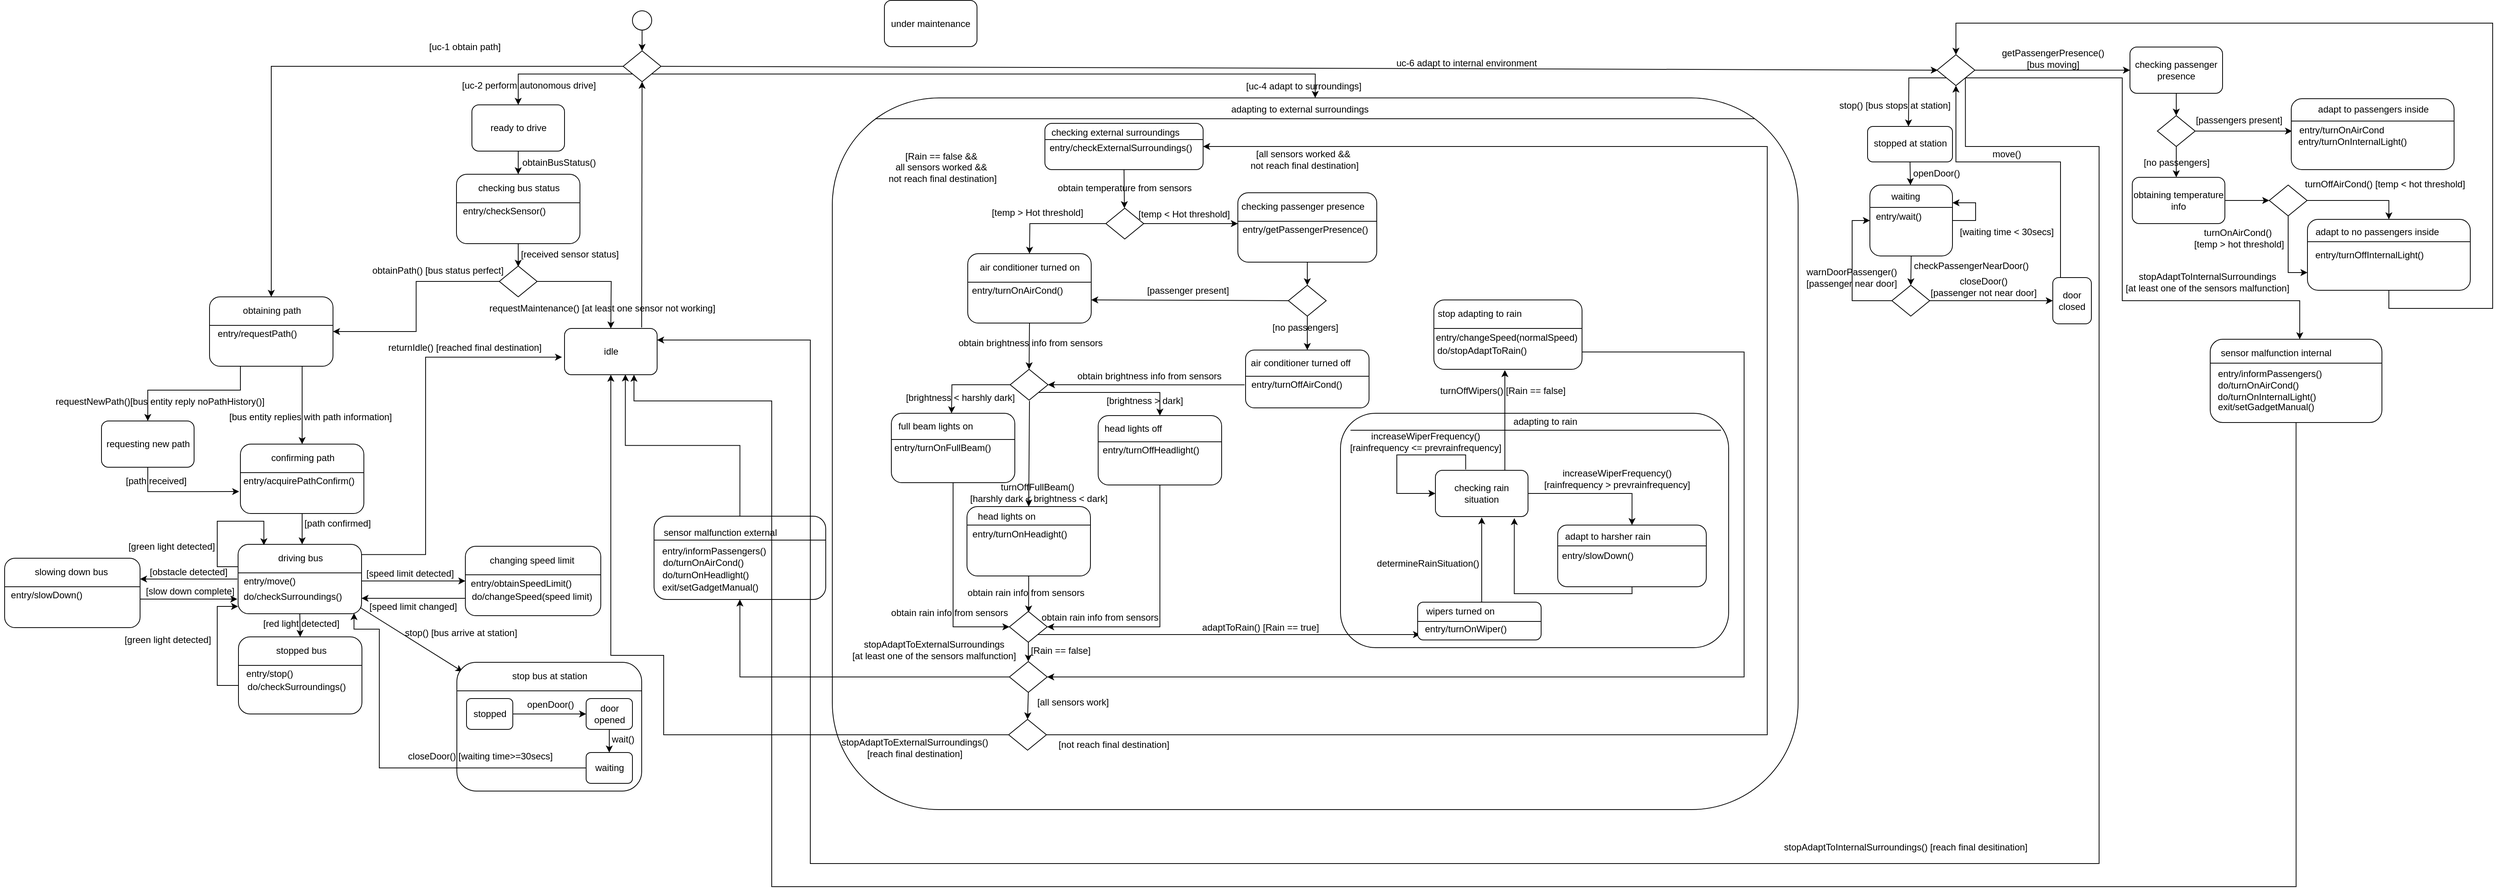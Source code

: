 <mxfile version="26.0.3">
  <diagram name="Page-1" id="r8O2QDhaZeve9ij8PzjR">
    <mxGraphModel dx="2759" dy="949" grid="1" gridSize="10" guides="1" tooltips="1" connect="1" arrows="0" fold="1" page="1" pageScale="1" pageWidth="850" pageHeight="1100" math="0" shadow="0">
      <root>
        <mxCell id="0" />
        <mxCell id="1" parent="0" />
        <mxCell id="Ov1vo18SGQD7W8dcJtKD-124" value="" style="rounded=1;whiteSpace=wrap;html=1;" vertex="1" parent="1">
          <mxGeometry x="418.5" y="137" width="1251.5" height="923" as="geometry" />
        </mxCell>
        <mxCell id="Ov1vo18SGQD7W8dcJtKD-121" value="" style="rounded=1;whiteSpace=wrap;html=1;" vertex="1" parent="1">
          <mxGeometry x="1077" y="546" width="503" height="304" as="geometry" />
        </mxCell>
        <mxCell id="Z0j3BM8eAVYjfzLfSYt4-2" value="" style="ellipse;whiteSpace=wrap;html=1;aspect=fixed;" parent="1" vertex="1">
          <mxGeometry x="159.5" y="24" width="25" height="25" as="geometry" />
        </mxCell>
        <mxCell id="Z0j3BM8eAVYjfzLfSYt4-3" value="" style="rhombus;whiteSpace=wrap;html=1;" parent="1" vertex="1">
          <mxGeometry x="147.5" y="76" width="49" height="40" as="geometry" />
        </mxCell>
        <mxCell id="Z0j3BM8eAVYjfzLfSYt4-4" value="" style="endArrow=classic;html=1;rounded=0;exitX=0;exitY=0.5;exitDx=0;exitDy=0;entryX=0.5;entryY=0;entryDx=0;entryDy=0;" parent="1" source="Z0j3BM8eAVYjfzLfSYt4-3" edge="1">
          <mxGeometry width="50" height="50" relative="1" as="geometry">
            <mxPoint x="61.5" y="226" as="sourcePoint" />
            <mxPoint x="-308.5" y="395" as="targetPoint" />
            <Array as="points">
              <mxPoint x="-308.5" y="96" />
            </Array>
          </mxGeometry>
        </mxCell>
        <mxCell id="Z0j3BM8eAVYjfzLfSYt4-5" value="[uc-1 obtain path]" style="text;html=1;align=center;verticalAlign=middle;resizable=0;points=[];autosize=1;strokeColor=none;fillColor=none;" parent="1" vertex="1">
          <mxGeometry x="-118.5" y="56" width="120" height="30" as="geometry" />
        </mxCell>
        <mxCell id="Z0j3BM8eAVYjfzLfSYt4-7" value="" style="endArrow=classic;html=1;rounded=0;exitX=0.25;exitY=1;exitDx=0;exitDy=0;edgeStyle=orthogonalEdgeStyle;" parent="1" source="Z0j3BM8eAVYjfzLfSYt4-43" edge="1">
          <mxGeometry width="50" height="50" relative="1" as="geometry">
            <mxPoint x="-309" y="485" as="sourcePoint" />
            <mxPoint x="-468.5" y="556" as="targetPoint" />
            <Array as="points">
              <mxPoint x="-348.5" y="516" />
              <mxPoint x="-468.5" y="516" />
            </Array>
          </mxGeometry>
        </mxCell>
        <mxCell id="Z0j3BM8eAVYjfzLfSYt4-8" value="requestNewPath()[bus entity reply noPathHistory()]" style="text;html=1;align=center;verticalAlign=middle;resizable=0;points=[];autosize=1;strokeColor=none;fillColor=none;" parent="1" vertex="1">
          <mxGeometry x="-598.5" y="516" width="290" height="30" as="geometry" />
        </mxCell>
        <mxCell id="Z0j3BM8eAVYjfzLfSYt4-10" value="" style="endArrow=classic;html=1;rounded=0;exitX=0;exitY=1;exitDx=0;exitDy=0;" parent="1" source="Z0j3BM8eAVYjfzLfSYt4-3" edge="1">
          <mxGeometry width="50" height="50" relative="1" as="geometry">
            <mxPoint x="41.5" y="246" as="sourcePoint" />
            <mxPoint x="11.5" y="146" as="targetPoint" />
            <Array as="points">
              <mxPoint x="11.5" y="106" />
            </Array>
          </mxGeometry>
        </mxCell>
        <mxCell id="Z0j3BM8eAVYjfzLfSYt4-11" value="[uc-2 perform autonomous drive]" style="text;html=1;align=center;verticalAlign=middle;resizable=0;points=[];autosize=1;strokeColor=none;fillColor=none;" parent="1" vertex="1">
          <mxGeometry x="-75.5" y="106" width="200" height="30" as="geometry" />
        </mxCell>
        <mxCell id="Z0j3BM8eAVYjfzLfSYt4-12" value="ready to drive" style="rounded=1;whiteSpace=wrap;html=1;" parent="1" vertex="1">
          <mxGeometry x="-48.5" y="146" width="120" height="60" as="geometry" />
        </mxCell>
        <mxCell id="Z0j3BM8eAVYjfzLfSYt4-13" value="" style="endArrow=classic;html=1;rounded=0;exitX=0.5;exitY=1;exitDx=0;exitDy=0;" parent="1" source="Z0j3BM8eAVYjfzLfSYt4-12" edge="1">
          <mxGeometry width="50" height="50" relative="1" as="geometry">
            <mxPoint x="41.5" y="266" as="sourcePoint" />
            <mxPoint x="11.5" y="236" as="targetPoint" />
          </mxGeometry>
        </mxCell>
        <mxCell id="Z0j3BM8eAVYjfzLfSYt4-14" value="" style="rounded=1;whiteSpace=wrap;html=1;" parent="1" vertex="1">
          <mxGeometry x="-68.5" y="236" width="160" height="90" as="geometry" />
        </mxCell>
        <mxCell id="Z0j3BM8eAVYjfzLfSYt4-15" value="" style="line;strokeWidth=1;fillColor=none;align=left;verticalAlign=middle;spacingTop=-1;spacingLeft=3;spacingRight=3;rotatable=0;labelPosition=right;points=[];portConstraint=eastwest;strokeColor=inherit;" parent="1" vertex="1">
          <mxGeometry x="-68.5" y="269" width="160" height="8" as="geometry" />
        </mxCell>
        <mxCell id="Z0j3BM8eAVYjfzLfSYt4-16" value="checking bus status" style="text;html=1;align=center;verticalAlign=middle;resizable=0;points=[];autosize=1;strokeColor=none;fillColor=none;" parent="1" vertex="1">
          <mxGeometry x="-53.5" y="239" width="130" height="30" as="geometry" />
        </mxCell>
        <mxCell id="Z0j3BM8eAVYjfzLfSYt4-17" value="obtainBusStatus()" style="text;html=1;align=center;verticalAlign=middle;resizable=0;points=[];autosize=1;strokeColor=none;fillColor=none;" parent="1" vertex="1">
          <mxGeometry x="3.5" y="206" width="120" height="30" as="geometry" />
        </mxCell>
        <mxCell id="Z0j3BM8eAVYjfzLfSYt4-18" value="entry/checkSensor()" style="text;html=1;align=center;verticalAlign=middle;resizable=0;points=[];autosize=1;strokeColor=none;fillColor=none;" parent="1" vertex="1">
          <mxGeometry x="-72.5" y="269" width="130" height="30" as="geometry" />
        </mxCell>
        <mxCell id="Z0j3BM8eAVYjfzLfSYt4-21" value="" style="endArrow=classic;html=1;rounded=0;exitX=0.5;exitY=1;exitDx=0;exitDy=0;entryX=0.5;entryY=0;entryDx=0;entryDy=0;" parent="1" source="Z0j3BM8eAVYjfzLfSYt4-14" edge="1">
          <mxGeometry width="50" height="50" relative="1" as="geometry">
            <mxPoint x="-198.5" y="336" as="sourcePoint" />
            <mxPoint x="11.5" y="356" as="targetPoint" />
          </mxGeometry>
        </mxCell>
        <mxCell id="Z0j3BM8eAVYjfzLfSYt4-22" value="[received sensor status]" style="text;html=1;align=center;verticalAlign=middle;resizable=0;points=[];autosize=1;strokeColor=none;fillColor=none;" parent="1" vertex="1">
          <mxGeometry x="2.5" y="325" width="150" height="30" as="geometry" />
        </mxCell>
        <mxCell id="Z0j3BM8eAVYjfzLfSYt4-23" value="" style="rhombus;whiteSpace=wrap;html=1;" parent="1" vertex="1">
          <mxGeometry x="-13" y="355" width="49" height="40" as="geometry" />
        </mxCell>
        <mxCell id="Z0j3BM8eAVYjfzLfSYt4-24" value="" style="endArrow=classic;html=1;rounded=0;edgeStyle=orthogonalEdgeStyle;exitX=1;exitY=0.5;exitDx=0;exitDy=0;" parent="1" source="Z0j3BM8eAVYjfzLfSYt4-23" edge="1">
          <mxGeometry width="50" height="50" relative="1" as="geometry">
            <mxPoint x="41.5" y="376" as="sourcePoint" />
            <mxPoint x="131.5" y="436" as="targetPoint" />
          </mxGeometry>
        </mxCell>
        <mxCell id="Z0j3BM8eAVYjfzLfSYt4-26" value="requestMaintenance() [at least one sensor not working]" style="text;html=1;align=center;verticalAlign=middle;resizable=0;points=[];autosize=1;strokeColor=none;fillColor=none;" parent="1" vertex="1">
          <mxGeometry x="-39.75" y="395" width="320" height="30" as="geometry" />
        </mxCell>
        <mxCell id="Z0j3BM8eAVYjfzLfSYt4-35" value="idle" style="rounded=1;whiteSpace=wrap;html=1;" parent="1" vertex="1">
          <mxGeometry x="71.5" y="436" width="120" height="60" as="geometry" />
        </mxCell>
        <mxCell id="Z0j3BM8eAVYjfzLfSYt4-39" value="" style="endArrow=classic;html=1;rounded=0;edgeStyle=orthogonalEdgeStyle;exitX=0;exitY=0.5;exitDx=0;exitDy=0;entryX=1;entryY=0.5;entryDx=0;entryDy=0;" parent="1" source="Z0j3BM8eAVYjfzLfSYt4-23" target="Z0j3BM8eAVYjfzLfSYt4-43" edge="1">
          <mxGeometry width="50" height="50" relative="1" as="geometry">
            <mxPoint x="46.5" y="385" as="sourcePoint" />
            <mxPoint x="-248.5" y="425" as="targetPoint" />
          </mxGeometry>
        </mxCell>
        <mxCell id="Z0j3BM8eAVYjfzLfSYt4-42" value="obtainPath() [bus status perfect]" style="text;html=1;align=center;verticalAlign=middle;resizable=0;points=[];autosize=1;strokeColor=none;fillColor=none;" parent="1" vertex="1">
          <mxGeometry x="-188.5" y="346" width="190" height="30" as="geometry" />
        </mxCell>
        <mxCell id="Z0j3BM8eAVYjfzLfSYt4-43" value="" style="rounded=1;whiteSpace=wrap;html=1;" parent="1" vertex="1">
          <mxGeometry x="-388.5" y="395" width="160" height="90" as="geometry" />
        </mxCell>
        <mxCell id="Z0j3BM8eAVYjfzLfSYt4-44" value="" style="line;strokeWidth=1;fillColor=none;align=left;verticalAlign=middle;spacingTop=-1;spacingLeft=3;spacingRight=3;rotatable=0;labelPosition=right;points=[];portConstraint=eastwest;strokeColor=inherit;" parent="1" vertex="1">
          <mxGeometry x="-388.5" y="428" width="160" height="8" as="geometry" />
        </mxCell>
        <mxCell id="Z0j3BM8eAVYjfzLfSYt4-45" value="obtaining path" style="text;html=1;align=center;verticalAlign=middle;resizable=0;points=[];autosize=1;strokeColor=none;fillColor=none;" parent="1" vertex="1">
          <mxGeometry x="-358.5" y="398" width="100" height="30" as="geometry" />
        </mxCell>
        <mxCell id="Z0j3BM8eAVYjfzLfSYt4-46" value="entry/requestPath()" style="text;html=1;align=center;verticalAlign=middle;resizable=0;points=[];autosize=1;strokeColor=none;fillColor=none;" parent="1" vertex="1">
          <mxGeometry x="-392.5" y="428" width="130" height="30" as="geometry" />
        </mxCell>
        <mxCell id="Z0j3BM8eAVYjfzLfSYt4-47" value="requesting new path" style="rounded=1;whiteSpace=wrap;html=1;" parent="1" vertex="1">
          <mxGeometry x="-528.5" y="556" width="120" height="60" as="geometry" />
        </mxCell>
        <mxCell id="Z0j3BM8eAVYjfzLfSYt4-48" value="" style="endArrow=classic;html=1;rounded=0;exitX=0.75;exitY=1;exitDx=0;exitDy=0;edgeStyle=orthogonalEdgeStyle;" parent="1" source="Z0j3BM8eAVYjfzLfSYt4-43" edge="1">
          <mxGeometry width="50" height="50" relative="1" as="geometry">
            <mxPoint x="-328.5" y="626" as="sourcePoint" />
            <mxPoint x="-268.5" y="586" as="targetPoint" />
          </mxGeometry>
        </mxCell>
        <mxCell id="Z0j3BM8eAVYjfzLfSYt4-49" value="[bus entity replies with path information]" style="text;html=1;align=center;verticalAlign=middle;resizable=0;points=[];autosize=1;strokeColor=none;fillColor=none;" parent="1" vertex="1">
          <mxGeometry x="-373.5" y="536" width="230" height="30" as="geometry" />
        </mxCell>
        <mxCell id="Z0j3BM8eAVYjfzLfSYt4-51" value="" style="rounded=1;whiteSpace=wrap;html=1;" parent="1" vertex="1">
          <mxGeometry x="-348.5" y="586" width="160" height="90" as="geometry" />
        </mxCell>
        <mxCell id="Z0j3BM8eAVYjfzLfSYt4-52" value="" style="line;strokeWidth=1;fillColor=none;align=left;verticalAlign=middle;spacingTop=-1;spacingLeft=3;spacingRight=3;rotatable=0;labelPosition=right;points=[];portConstraint=eastwest;strokeColor=inherit;" parent="1" vertex="1">
          <mxGeometry x="-348.5" y="619" width="160" height="8" as="geometry" />
        </mxCell>
        <mxCell id="Z0j3BM8eAVYjfzLfSYt4-53" value="confirming path" style="text;html=1;align=center;verticalAlign=middle;resizable=0;points=[];autosize=1;strokeColor=none;fillColor=none;" parent="1" vertex="1">
          <mxGeometry x="-323.5" y="589" width="110" height="30" as="geometry" />
        </mxCell>
        <mxCell id="Z0j3BM8eAVYjfzLfSYt4-54" value="entry/acquirePathConfirm()" style="text;html=1;align=center;verticalAlign=middle;resizable=0;points=[];autosize=1;strokeColor=none;fillColor=none;" parent="1" vertex="1">
          <mxGeometry x="-358.5" y="619" width="170" height="30" as="geometry" />
        </mxCell>
        <mxCell id="Z0j3BM8eAVYjfzLfSYt4-56" value="" style="endArrow=classic;html=1;rounded=0;entryX=-0.01;entryY=0.684;entryDx=0;entryDy=0;entryPerimeter=0;exitX=0.5;exitY=1;exitDx=0;exitDy=0;edgeStyle=orthogonalEdgeStyle;" parent="1" source="Z0j3BM8eAVYjfzLfSYt4-47" target="Z0j3BM8eAVYjfzLfSYt4-51" edge="1">
          <mxGeometry width="50" height="50" relative="1" as="geometry">
            <mxPoint x="-578.5" y="776" as="sourcePoint" />
            <mxPoint x="-528.5" y="726" as="targetPoint" />
          </mxGeometry>
        </mxCell>
        <mxCell id="Z0j3BM8eAVYjfzLfSYt4-57" value="[path received]" style="text;html=1;align=center;verticalAlign=middle;resizable=0;points=[];autosize=1;strokeColor=none;fillColor=none;" parent="1" vertex="1">
          <mxGeometry x="-508.5" y="619" width="100" height="30" as="geometry" />
        </mxCell>
        <mxCell id="Z0j3BM8eAVYjfzLfSYt4-58" value="" style="endArrow=classic;html=1;rounded=0;exitX=0.5;exitY=1;exitDx=0;exitDy=0;" parent="1" source="Z0j3BM8eAVYjfzLfSYt4-51" edge="1">
          <mxGeometry width="50" height="50" relative="1" as="geometry">
            <mxPoint x="-368.5" y="736" as="sourcePoint" />
            <mxPoint x="-268.5" y="716" as="targetPoint" />
          </mxGeometry>
        </mxCell>
        <mxCell id="Z0j3BM8eAVYjfzLfSYt4-59" value="[path confirmed]" style="text;html=1;align=center;verticalAlign=middle;resizable=0;points=[];autosize=1;strokeColor=none;fillColor=none;" parent="1" vertex="1">
          <mxGeometry x="-278.5" y="674" width="110" height="30" as="geometry" />
        </mxCell>
        <mxCell id="Z0j3BM8eAVYjfzLfSYt4-62" value="" style="rounded=1;whiteSpace=wrap;html=1;" parent="1" vertex="1">
          <mxGeometry x="-351.5" y="716" width="160" height="90" as="geometry" />
        </mxCell>
        <mxCell id="Z0j3BM8eAVYjfzLfSYt4-63" value="" style="line;strokeWidth=1;fillColor=none;align=left;verticalAlign=middle;spacingTop=-1;spacingLeft=3;spacingRight=3;rotatable=0;labelPosition=right;points=[];portConstraint=eastwest;strokeColor=inherit;" parent="1" vertex="1">
          <mxGeometry x="-351.5" y="749" width="160" height="8" as="geometry" />
        </mxCell>
        <mxCell id="Z0j3BM8eAVYjfzLfSYt4-64" value="driving bus" style="text;html=1;align=center;verticalAlign=middle;resizable=0;points=[];autosize=1;strokeColor=none;fillColor=none;" parent="1" vertex="1">
          <mxGeometry x="-311.5" y="719" width="80" height="30" as="geometry" />
        </mxCell>
        <mxCell id="Z0j3BM8eAVYjfzLfSYt4-65" value="entry/move()" style="text;html=1;align=center;verticalAlign=middle;resizable=0;points=[];autosize=1;strokeColor=none;fillColor=none;" parent="1" vertex="1">
          <mxGeometry x="-356.5" y="749" width="90" height="30" as="geometry" />
        </mxCell>
        <mxCell id="Z0j3BM8eAVYjfzLfSYt4-66" value="do/checkSurroundings()" style="text;html=1;align=center;verticalAlign=middle;resizable=0;points=[];autosize=1;strokeColor=none;fillColor=none;" parent="1" vertex="1">
          <mxGeometry x="-356.5" y="768.5" width="150" height="30" as="geometry" />
        </mxCell>
        <mxCell id="Z0j3BM8eAVYjfzLfSYt4-67" value="" style="endArrow=classic;html=1;rounded=0;exitX=0;exitY=0.5;exitDx=0;exitDy=0;edgeStyle=orthogonalEdgeStyle;entryX=0.209;entryY=0.013;entryDx=0;entryDy=0;entryPerimeter=0;" parent="1" target="Z0j3BM8eAVYjfzLfSYt4-62" edge="1">
          <mxGeometry width="50" height="50" relative="1" as="geometry">
            <mxPoint x="-351.5" y="745" as="sourcePoint" />
            <mxPoint x="-318.06" y="705.64" as="targetPoint" />
            <Array as="points">
              <mxPoint x="-378.5" y="745" />
              <mxPoint x="-378.5" y="686" />
              <mxPoint x="-318.5" y="686" />
            </Array>
          </mxGeometry>
        </mxCell>
        <mxCell id="Z0j3BM8eAVYjfzLfSYt4-69" value="[green light detected]" style="text;html=1;align=center;verticalAlign=middle;resizable=0;points=[];autosize=1;strokeColor=none;fillColor=none;" parent="1" vertex="1">
          <mxGeometry x="-508.5" y="704" width="140" height="30" as="geometry" />
        </mxCell>
        <mxCell id="Z0j3BM8eAVYjfzLfSYt4-78" value="" style="rounded=1;whiteSpace=wrap;html=1;" parent="1" vertex="1">
          <mxGeometry x="-351" y="836" width="160" height="100" as="geometry" />
        </mxCell>
        <mxCell id="Z0j3BM8eAVYjfzLfSYt4-79" value="" style="line;strokeWidth=1;fillColor=none;align=left;verticalAlign=middle;spacingTop=-1;spacingLeft=3;spacingRight=3;rotatable=0;labelPosition=right;points=[];portConstraint=eastwest;strokeColor=inherit;" parent="1" vertex="1">
          <mxGeometry x="-351" y="869" width="160" height="8" as="geometry" />
        </mxCell>
        <mxCell id="Z0j3BM8eAVYjfzLfSYt4-80" value="stopped bus" style="text;html=1;align=center;verticalAlign=middle;resizable=0;points=[];autosize=1;strokeColor=none;fillColor=none;" parent="1" vertex="1">
          <mxGeometry x="-315" y="839" width="90" height="30" as="geometry" />
        </mxCell>
        <mxCell id="Z0j3BM8eAVYjfzLfSYt4-81" value="entry/stop()" style="text;html=1;align=center;verticalAlign=middle;resizable=0;points=[];autosize=1;strokeColor=none;fillColor=none;" parent="1" vertex="1">
          <mxGeometry x="-351" y="869" width="80" height="30" as="geometry" />
        </mxCell>
        <mxCell id="Z0j3BM8eAVYjfzLfSYt4-82" value="do/checkSurroundings()" style="text;html=1;align=center;verticalAlign=middle;resizable=0;points=[];autosize=1;strokeColor=none;fillColor=none;" parent="1" vertex="1">
          <mxGeometry x="-351.5" y="886" width="150" height="30" as="geometry" />
        </mxCell>
        <mxCell id="Z0j3BM8eAVYjfzLfSYt4-83" value="" style="endArrow=classic;html=1;rounded=0;exitX=0.5;exitY=1;exitDx=0;exitDy=0;entryX=0.5;entryY=0;entryDx=0;entryDy=0;" parent="1" source="Z0j3BM8eAVYjfzLfSYt4-62" target="Z0j3BM8eAVYjfzLfSYt4-78" edge="1">
          <mxGeometry width="50" height="50" relative="1" as="geometry">
            <mxPoint x="-458.5" y="866" as="sourcePoint" />
            <mxPoint x="-408.5" y="816" as="targetPoint" />
          </mxGeometry>
        </mxCell>
        <mxCell id="Z0j3BM8eAVYjfzLfSYt4-84" value="[red light detected]" style="text;html=1;align=center;verticalAlign=middle;resizable=0;points=[];autosize=1;strokeColor=none;fillColor=none;" parent="1" vertex="1">
          <mxGeometry x="-330" y="804" width="120" height="30" as="geometry" />
        </mxCell>
        <mxCell id="Z0j3BM8eAVYjfzLfSYt4-86" value="" style="endArrow=classic;html=1;rounded=0;exitX=0;exitY=0.5;exitDx=0;exitDy=0;edgeStyle=orthogonalEdgeStyle;entryX=0;entryY=0.75;entryDx=0;entryDy=0;" parent="1" edge="1">
          <mxGeometry width="50" height="50" relative="1" as="geometry">
            <mxPoint x="-351" y="899" as="sourcePoint" />
            <mxPoint x="-351.5" y="796.5" as="targetPoint" />
            <Array as="points">
              <mxPoint x="-378.5" y="899" />
              <mxPoint x="-378.5" y="797" />
            </Array>
          </mxGeometry>
        </mxCell>
        <mxCell id="Z0j3BM8eAVYjfzLfSYt4-87" value="[green light detected]" style="text;html=1;align=center;verticalAlign=middle;resizable=0;points=[];autosize=1;strokeColor=none;fillColor=none;" parent="1" vertex="1">
          <mxGeometry x="-513.5" y="825" width="140" height="30" as="geometry" />
        </mxCell>
        <mxCell id="Z0j3BM8eAVYjfzLfSYt4-89" value="" style="rounded=1;whiteSpace=wrap;html=1;" parent="1" vertex="1">
          <mxGeometry x="-57" y="718.5" width="175.5" height="90" as="geometry" />
        </mxCell>
        <mxCell id="Z0j3BM8eAVYjfzLfSYt4-90" value="" style="line;strokeWidth=1;fillColor=none;align=left;verticalAlign=middle;spacingTop=-1;spacingLeft=3;spacingRight=3;rotatable=0;labelPosition=right;points=[];portConstraint=eastwest;strokeColor=inherit;" parent="1" vertex="1">
          <mxGeometry x="-57" y="751.5" width="175.5" height="8" as="geometry" />
        </mxCell>
        <mxCell id="Z0j3BM8eAVYjfzLfSYt4-91" value="changing speed limit" style="text;html=1;align=center;verticalAlign=middle;resizable=0;points=[];autosize=1;strokeColor=none;fillColor=none;" parent="1" vertex="1">
          <mxGeometry x="-36" y="721.5" width="130" height="30" as="geometry" />
        </mxCell>
        <mxCell id="Z0j3BM8eAVYjfzLfSYt4-92" value="entry/obtainSpeedLimit()" style="text;html=1;align=center;verticalAlign=middle;resizable=0;points=[];autosize=1;strokeColor=none;fillColor=none;" parent="1" vertex="1">
          <mxGeometry x="-60" y="751.5" width="150" height="30" as="geometry" />
        </mxCell>
        <mxCell id="Z0j3BM8eAVYjfzLfSYt4-93" value="" style="endArrow=classic;html=1;rounded=0;exitX=1;exitY=0.5;exitDx=0;exitDy=0;entryX=0;entryY=0.5;entryDx=0;entryDy=0;" parent="1" target="Z0j3BM8eAVYjfzLfSYt4-89" edge="1">
          <mxGeometry width="50" height="50" relative="1" as="geometry">
            <mxPoint x="-191.5" y="763.5" as="sourcePoint" />
            <mxPoint x="-101.5" y="848.5" as="targetPoint" />
          </mxGeometry>
        </mxCell>
        <mxCell id="Z0j3BM8eAVYjfzLfSYt4-94" value="[speed limit detected]" style="text;html=1;align=center;verticalAlign=middle;resizable=0;points=[];autosize=1;strokeColor=none;fillColor=none;" parent="1" vertex="1">
          <mxGeometry x="-199" y="738.5" width="140" height="30" as="geometry" />
        </mxCell>
        <mxCell id="Z0j3BM8eAVYjfzLfSYt4-95" value="do/changeSpeed(speed limit)" style="text;html=1;align=center;verticalAlign=middle;resizable=0;points=[];autosize=1;strokeColor=none;fillColor=none;" parent="1" vertex="1">
          <mxGeometry x="-61.5" y="768.5" width="180" height="30" as="geometry" />
        </mxCell>
        <mxCell id="Z0j3BM8eAVYjfzLfSYt4-97" value="" style="endArrow=classic;html=1;rounded=0;exitX=0;exitY=0.75;exitDx=0;exitDy=0;entryX=1;entryY=0.75;entryDx=0;entryDy=0;" parent="1" source="Z0j3BM8eAVYjfzLfSYt4-89" edge="1">
          <mxGeometry width="50" height="50" relative="1" as="geometry">
            <mxPoint x="-111.5" y="828.5" as="sourcePoint" />
            <mxPoint x="-191.5" y="786" as="targetPoint" />
          </mxGeometry>
        </mxCell>
        <mxCell id="Z0j3BM8eAVYjfzLfSYt4-98" value="[speed limit changed]" style="text;html=1;align=center;verticalAlign=middle;resizable=0;points=[];autosize=1;strokeColor=none;fillColor=none;" parent="1" vertex="1">
          <mxGeometry x="-195.5" y="781.5" width="140" height="30" as="geometry" />
        </mxCell>
        <mxCell id="Z0j3BM8eAVYjfzLfSYt4-100" value="" style="rounded=1;whiteSpace=wrap;html=1;" parent="1" vertex="1">
          <mxGeometry x="-654" y="734" width="175.5" height="90" as="geometry" />
        </mxCell>
        <mxCell id="Z0j3BM8eAVYjfzLfSYt4-101" value="" style="line;strokeWidth=1;fillColor=none;align=left;verticalAlign=middle;spacingTop=-1;spacingLeft=3;spacingRight=3;rotatable=0;labelPosition=right;points=[];portConstraint=eastwest;strokeColor=inherit;" parent="1" vertex="1">
          <mxGeometry x="-654" y="767" width="175.5" height="8" as="geometry" />
        </mxCell>
        <mxCell id="Z0j3BM8eAVYjfzLfSYt4-102" value="slowing down bus" style="text;html=1;align=center;verticalAlign=middle;resizable=0;points=[];autosize=1;strokeColor=none;fillColor=none;" parent="1" vertex="1">
          <mxGeometry x="-628" y="737" width="120" height="30" as="geometry" />
        </mxCell>
        <mxCell id="Z0j3BM8eAVYjfzLfSYt4-103" value="entry/slowDown()" style="text;html=1;align=center;verticalAlign=middle;resizable=0;points=[];autosize=1;strokeColor=none;fillColor=none;" parent="1" vertex="1">
          <mxGeometry x="-660" y="767" width="120" height="30" as="geometry" />
        </mxCell>
        <mxCell id="Z0j3BM8eAVYjfzLfSYt4-105" value="" style="endArrow=classic;html=1;rounded=0;entryX=1;entryY=0.625;entryDx=0;entryDy=0;entryPerimeter=0;" parent="1" edge="1">
          <mxGeometry width="50" height="50" relative="1" as="geometry">
            <mxPoint x="-352.5" y="761" as="sourcePoint" />
            <mxPoint x="-478.5" y="761" as="targetPoint" />
          </mxGeometry>
        </mxCell>
        <mxCell id="Z0j3BM8eAVYjfzLfSYt4-106" value="[obstacle detected]" style="text;html=1;align=center;verticalAlign=middle;resizable=0;points=[];autosize=1;strokeColor=none;fillColor=none;" parent="1" vertex="1">
          <mxGeometry x="-476.5" y="736.5" width="120" height="30" as="geometry" />
        </mxCell>
        <mxCell id="Z0j3BM8eAVYjfzLfSYt4-107" value="" style="endArrow=none;html=1;rounded=0;entryX=1;entryY=0.625;entryDx=0;entryDy=0;entryPerimeter=0;endFill=0;startArrow=classic;startFill=1;" parent="1" edge="1">
          <mxGeometry width="50" height="50" relative="1" as="geometry">
            <mxPoint x="-352.5" y="787" as="sourcePoint" />
            <mxPoint x="-478.5" y="787" as="targetPoint" />
          </mxGeometry>
        </mxCell>
        <mxCell id="Z0j3BM8eAVYjfzLfSYt4-108" value="[slow down complete]" style="text;html=1;align=center;verticalAlign=middle;resizable=0;points=[];autosize=1;strokeColor=none;fillColor=none;" parent="1" vertex="1">
          <mxGeometry x="-484.5" y="761.5" width="140" height="30" as="geometry" />
        </mxCell>
        <mxCell id="Z0j3BM8eAVYjfzLfSYt4-109" value="" style="endArrow=classic;html=1;rounded=0;exitX=0.989;exitY=0.911;exitDx=0;exitDy=0;exitPerimeter=0;entryX=0.031;entryY=0.072;entryDx=0;entryDy=0;entryPerimeter=0;" parent="1" source="Z0j3BM8eAVYjfzLfSYt4-62" target="Z0j3BM8eAVYjfzLfSYt4-111" edge="1">
          <mxGeometry width="50" height="50" relative="1" as="geometry">
            <mxPoint x="-8.5" y="926" as="sourcePoint" />
            <mxPoint x="-68.5" y="876" as="targetPoint" />
          </mxGeometry>
        </mxCell>
        <mxCell id="Z0j3BM8eAVYjfzLfSYt4-110" value="stop() [bus arrive at station]" style="text;html=1;align=center;verticalAlign=middle;resizable=0;points=[];autosize=1;strokeColor=none;fillColor=none;" parent="1" vertex="1">
          <mxGeometry x="-148.5" y="816" width="170" height="30" as="geometry" />
        </mxCell>
        <mxCell id="Z0j3BM8eAVYjfzLfSYt4-111" value="" style="rounded=1;whiteSpace=wrap;html=1;" parent="1" vertex="1">
          <mxGeometry x="-68" y="869" width="239.5" height="167" as="geometry" />
        </mxCell>
        <mxCell id="Z0j3BM8eAVYjfzLfSYt4-112" value="" style="line;strokeWidth=1;fillColor=none;align=left;verticalAlign=middle;spacingTop=-1;spacingLeft=3;spacingRight=3;rotatable=0;labelPosition=right;points=[];portConstraint=eastwest;strokeColor=inherit;" parent="1" vertex="1">
          <mxGeometry x="-68" y="902" width="239.5" height="8" as="geometry" />
        </mxCell>
        <mxCell id="Z0j3BM8eAVYjfzLfSYt4-113" value="stop bus at station" style="text;html=1;align=center;verticalAlign=middle;resizable=0;points=[];autosize=1;strokeColor=none;fillColor=none;" parent="1" vertex="1">
          <mxGeometry x="-8" y="872" width="120" height="30" as="geometry" />
        </mxCell>
        <mxCell id="Z0j3BM8eAVYjfzLfSYt4-114" value="openDoor()" style="text;html=1;align=center;verticalAlign=middle;resizable=0;points=[];autosize=1;strokeColor=none;fillColor=none;" parent="1" vertex="1">
          <mxGeometry x="12.75" y="909" width="80" height="30" as="geometry" />
        </mxCell>
        <mxCell id="Z0j3BM8eAVYjfzLfSYt4-115" value="wait()" style="text;html=1;align=center;verticalAlign=middle;resizable=0;points=[];autosize=1;strokeColor=none;fillColor=none;" parent="1" vertex="1">
          <mxGeometry x="121.5" y="954" width="50" height="30" as="geometry" />
        </mxCell>
        <mxCell id="Z0j3BM8eAVYjfzLfSYt4-116" value="stopped" style="rounded=1;whiteSpace=wrap;html=1;" parent="1" vertex="1">
          <mxGeometry x="-55.5" y="916" width="60" height="40" as="geometry" />
        </mxCell>
        <mxCell id="Z0j3BM8eAVYjfzLfSYt4-117" value="door opened" style="rounded=1;whiteSpace=wrap;html=1;" parent="1" vertex="1">
          <mxGeometry x="99.5" y="916" width="60" height="40" as="geometry" />
        </mxCell>
        <mxCell id="Z0j3BM8eAVYjfzLfSYt4-118" value="" style="endArrow=classic;html=1;rounded=0;exitX=1;exitY=0.5;exitDx=0;exitDy=0;entryX=0;entryY=0.5;entryDx=0;entryDy=0;" parent="1" source="Z0j3BM8eAVYjfzLfSYt4-116" target="Z0j3BM8eAVYjfzLfSYt4-117" edge="1">
          <mxGeometry width="50" height="50" relative="1" as="geometry">
            <mxPoint x="-148.5" y="1056" as="sourcePoint" />
            <mxPoint x="-98.5" y="1006" as="targetPoint" />
          </mxGeometry>
        </mxCell>
        <mxCell id="Z0j3BM8eAVYjfzLfSYt4-119" value="waiting" style="rounded=1;whiteSpace=wrap;html=1;" parent="1" vertex="1">
          <mxGeometry x="99.5" y="986" width="60" height="40" as="geometry" />
        </mxCell>
        <mxCell id="Z0j3BM8eAVYjfzLfSYt4-120" value="" style="endArrow=classic;html=1;rounded=0;exitX=0.5;exitY=1;exitDx=0;exitDy=0;" parent="1" source="Z0j3BM8eAVYjfzLfSYt4-117" target="Z0j3BM8eAVYjfzLfSYt4-119" edge="1">
          <mxGeometry width="50" height="50" relative="1" as="geometry">
            <mxPoint x="-108.5" y="1086" as="sourcePoint" />
            <mxPoint x="-58.5" y="1036" as="targetPoint" />
          </mxGeometry>
        </mxCell>
        <mxCell id="Z0j3BM8eAVYjfzLfSYt4-121" value="" style="endArrow=classic;html=1;rounded=0;exitX=0;exitY=0.5;exitDx=0;exitDy=0;entryX=0.939;entryY=0.991;entryDx=0;entryDy=0;entryPerimeter=0;edgeStyle=orthogonalEdgeStyle;" parent="1" source="Z0j3BM8eAVYjfzLfSYt4-119" target="Z0j3BM8eAVYjfzLfSYt4-62" edge="1">
          <mxGeometry width="50" height="50" relative="1" as="geometry">
            <mxPoint x="-158.5" y="1056" as="sourcePoint" />
            <mxPoint x="-148.5" y="886" as="targetPoint" />
            <Array as="points">
              <mxPoint x="-168.5" y="1006" />
              <mxPoint x="-168.5" y="826" />
              <mxPoint x="-201.5" y="826" />
            </Array>
          </mxGeometry>
        </mxCell>
        <mxCell id="Z0j3BM8eAVYjfzLfSYt4-123" value="closeDoor() [waiting time&amp;gt;=30secs]" style="text;html=1;align=center;verticalAlign=middle;resizable=0;points=[];autosize=1;strokeColor=none;fillColor=none;" parent="1" vertex="1">
          <mxGeometry x="-143.5" y="976" width="210" height="30" as="geometry" />
        </mxCell>
        <mxCell id="Z0j3BM8eAVYjfzLfSYt4-124" value="" style="endArrow=classic;html=1;rounded=0;exitX=0.999;exitY=0.147;exitDx=0;exitDy=0;exitPerimeter=0;entryX=-0.027;entryY=0.62;entryDx=0;entryDy=0;entryPerimeter=0;edgeStyle=orthogonalEdgeStyle;" parent="1" source="Z0j3BM8eAVYjfzLfSYt4-62" target="Z0j3BM8eAVYjfzLfSYt4-35" edge="1">
          <mxGeometry width="50" height="50" relative="1" as="geometry">
            <mxPoint x="-78.5" y="616" as="sourcePoint" />
            <mxPoint x="-28.5" y="566" as="targetPoint" />
            <Array as="points">
              <mxPoint x="-108.5" y="729" />
              <mxPoint x="-108.5" y="473" />
            </Array>
          </mxGeometry>
        </mxCell>
        <mxCell id="Z0j3BM8eAVYjfzLfSYt4-125" value="returnIdle() [reached final destination]" style="text;html=1;align=center;verticalAlign=middle;resizable=0;points=[];autosize=1;strokeColor=none;fillColor=none;" parent="1" vertex="1">
          <mxGeometry x="-168.5" y="446" width="220" height="30" as="geometry" />
        </mxCell>
        <mxCell id="Ov1vo18SGQD7W8dcJtKD-1" value="" style="endArrow=classic;html=1;rounded=0;exitX=1;exitY=1;exitDx=0;exitDy=0;edgeStyle=orthogonalEdgeStyle;entryX=0.5;entryY=0;entryDx=0;entryDy=0;" edge="1" parent="1" source="Z0j3BM8eAVYjfzLfSYt4-3" target="Ov1vo18SGQD7W8dcJtKD-124">
          <mxGeometry width="50" height="50" relative="1" as="geometry">
            <mxPoint x="540" y="160" as="sourcePoint" />
            <mxPoint x="880" y="130" as="targetPoint" />
          </mxGeometry>
        </mxCell>
        <mxCell id="Ov1vo18SGQD7W8dcJtKD-3" value="[uc-4 adapt to surroundings]" style="text;html=1;align=center;verticalAlign=middle;resizable=0;points=[];autosize=1;strokeColor=none;fillColor=none;" vertex="1" parent="1">
          <mxGeometry x="944" y="107" width="170" height="30" as="geometry" />
        </mxCell>
        <mxCell id="Ov1vo18SGQD7W8dcJtKD-4" value="" style="rounded=1;whiteSpace=wrap;html=1;" vertex="1" parent="1">
          <mxGeometry x="694" y="170" width="205" height="60" as="geometry" />
        </mxCell>
        <mxCell id="Ov1vo18SGQD7W8dcJtKD-5" value="" style="line;strokeWidth=1;fillColor=none;align=left;verticalAlign=middle;spacingTop=-1;spacingLeft=3;spacingRight=3;rotatable=0;labelPosition=right;points=[];portConstraint=eastwest;strokeColor=inherit;" vertex="1" parent="1">
          <mxGeometry x="694" y="187" width="205" height="8" as="geometry" />
        </mxCell>
        <mxCell id="Ov1vo18SGQD7W8dcJtKD-6" value="checking external surroundings" style="text;html=1;align=center;verticalAlign=middle;resizable=0;points=[];autosize=1;strokeColor=none;fillColor=none;" vertex="1" parent="1">
          <mxGeometry x="690" y="167" width="190" height="30" as="geometry" />
        </mxCell>
        <mxCell id="Ov1vo18SGQD7W8dcJtKD-7" value="entry/checkExternalSurroundings()" style="text;html=1;align=center;verticalAlign=middle;resizable=0;points=[];autosize=1;strokeColor=none;fillColor=none;" vertex="1" parent="1">
          <mxGeometry x="687" y="187" width="210" height="30" as="geometry" />
        </mxCell>
        <mxCell id="Ov1vo18SGQD7W8dcJtKD-8" value="" style="endArrow=classic;html=1;rounded=0;exitX=0.5;exitY=1;exitDx=0;exitDy=0;" edge="1" parent="1" source="Ov1vo18SGQD7W8dcJtKD-4">
          <mxGeometry width="50" height="50" relative="1" as="geometry">
            <mxPoint x="814" y="320" as="sourcePoint" />
            <mxPoint x="797" y="280" as="targetPoint" />
          </mxGeometry>
        </mxCell>
        <mxCell id="Ov1vo18SGQD7W8dcJtKD-10" value="obtain temperature from sensors" style="text;html=1;align=center;verticalAlign=middle;resizable=0;points=[];autosize=1;strokeColor=none;fillColor=none;" vertex="1" parent="1">
          <mxGeometry x="697" y="239" width="200" height="30" as="geometry" />
        </mxCell>
        <mxCell id="Ov1vo18SGQD7W8dcJtKD-11" value="" style="rhombus;whiteSpace=wrap;html=1;" vertex="1" parent="1">
          <mxGeometry x="773" y="280" width="49" height="40" as="geometry" />
        </mxCell>
        <mxCell id="Ov1vo18SGQD7W8dcJtKD-12" value="" style="endArrow=classic;html=1;rounded=0;exitX=0;exitY=0.5;exitDx=0;exitDy=0;entryX=0.5;entryY=0;entryDx=0;entryDy=0;edgeStyle=orthogonalEdgeStyle;" edge="1" parent="1" source="Ov1vo18SGQD7W8dcJtKD-11">
          <mxGeometry width="50" height="50" relative="1" as="geometry">
            <mxPoint x="624" y="320" as="sourcePoint" />
            <mxPoint x="674" y="339" as="targetPoint" />
          </mxGeometry>
        </mxCell>
        <mxCell id="Ov1vo18SGQD7W8dcJtKD-14" value="[temp &amp;lt; Hot threshold]" style="text;html=1;align=center;verticalAlign=middle;resizable=0;points=[];autosize=1;strokeColor=none;fillColor=none;" vertex="1" parent="1">
          <mxGeometry x="804" y="273" width="140" height="30" as="geometry" />
        </mxCell>
        <mxCell id="Ov1vo18SGQD7W8dcJtKD-15" value="" style="rounded=1;whiteSpace=wrap;html=1;" vertex="1" parent="1">
          <mxGeometry x="594" y="339" width="160" height="90" as="geometry" />
        </mxCell>
        <mxCell id="Ov1vo18SGQD7W8dcJtKD-16" value="" style="line;strokeWidth=1;fillColor=none;align=left;verticalAlign=middle;spacingTop=-1;spacingLeft=3;spacingRight=3;rotatable=0;labelPosition=right;points=[];portConstraint=eastwest;strokeColor=inherit;" vertex="1" parent="1">
          <mxGeometry x="594" y="372" width="160" height="8" as="geometry" />
        </mxCell>
        <mxCell id="Ov1vo18SGQD7W8dcJtKD-17" value="air conditioner turned on" style="text;html=1;align=center;verticalAlign=middle;resizable=0;points=[];autosize=1;strokeColor=none;fillColor=none;" vertex="1" parent="1">
          <mxGeometry x="599" y="342" width="150" height="30" as="geometry" />
        </mxCell>
        <mxCell id="Ov1vo18SGQD7W8dcJtKD-18" value="entry/turnOnAirCond()" style="text;html=1;align=center;verticalAlign=middle;resizable=0;points=[];autosize=1;strokeColor=none;fillColor=none;" vertex="1" parent="1">
          <mxGeometry x="588" y="372" width="140" height="30" as="geometry" />
        </mxCell>
        <mxCell id="Ov1vo18SGQD7W8dcJtKD-20" value="" style="endArrow=classic;html=1;rounded=0;exitX=1;exitY=0.5;exitDx=0;exitDy=0;" edge="1" parent="1" source="Ov1vo18SGQD7W8dcJtKD-11">
          <mxGeometry width="50" height="50" relative="1" as="geometry">
            <mxPoint x="854" y="430" as="sourcePoint" />
            <mxPoint x="944" y="300" as="targetPoint" />
          </mxGeometry>
        </mxCell>
        <mxCell id="Ov1vo18SGQD7W8dcJtKD-21" value="" style="rounded=1;whiteSpace=wrap;html=1;" vertex="1" parent="1">
          <mxGeometry x="944" y="260" width="180" height="90" as="geometry" />
        </mxCell>
        <mxCell id="Ov1vo18SGQD7W8dcJtKD-22" value="" style="line;strokeWidth=1;fillColor=none;align=left;verticalAlign=middle;spacingTop=-1;spacingLeft=3;spacingRight=3;rotatable=0;labelPosition=right;points=[];portConstraint=eastwest;strokeColor=inherit;" vertex="1" parent="1">
          <mxGeometry x="944" y="293" width="180" height="8" as="geometry" />
        </mxCell>
        <mxCell id="Ov1vo18SGQD7W8dcJtKD-23" value="checking passenger presence" style="text;html=1;align=center;verticalAlign=middle;resizable=0;points=[];autosize=1;strokeColor=none;fillColor=none;" vertex="1" parent="1">
          <mxGeometry x="938" y="263" width="180" height="30" as="geometry" />
        </mxCell>
        <mxCell id="Ov1vo18SGQD7W8dcJtKD-24" value="entry/getPassengerPresence()" style="text;html=1;align=center;verticalAlign=middle;resizable=0;points=[];autosize=1;strokeColor=none;fillColor=none;" vertex="1" parent="1">
          <mxGeometry x="936" y="293" width="190" height="30" as="geometry" />
        </mxCell>
        <mxCell id="Ov1vo18SGQD7W8dcJtKD-26" value="" style="endArrow=classic;html=1;rounded=0;exitX=0.5;exitY=1;exitDx=0;exitDy=0;entryX=0.5;entryY=0;entryDx=0;entryDy=0;" edge="1" parent="1" target="Z0j3BM8eAVYjfzLfSYt4-3">
          <mxGeometry width="50" height="50" relative="1" as="geometry">
            <mxPoint x="172" y="49" as="sourcePoint" />
            <mxPoint x="241.5" y="186" as="targetPoint" />
          </mxGeometry>
        </mxCell>
        <mxCell id="Ov1vo18SGQD7W8dcJtKD-27" value="" style="endArrow=classic;html=1;rounded=0;exitX=0.833;exitY=-0.02;exitDx=0;exitDy=0;entryX=0.5;entryY=1;entryDx=0;entryDy=0;exitPerimeter=0;" edge="1" parent="1" source="Z0j3BM8eAVYjfzLfSYt4-35" target="Z0j3BM8eAVYjfzLfSYt4-3">
          <mxGeometry width="50" height="50" relative="1" as="geometry">
            <mxPoint x="241.5" y="556" as="sourcePoint" />
            <mxPoint x="291.5" y="506" as="targetPoint" />
          </mxGeometry>
        </mxCell>
        <mxCell id="Ov1vo18SGQD7W8dcJtKD-28" value="under maintenance" style="rounded=1;whiteSpace=wrap;html=1;" vertex="1" parent="1">
          <mxGeometry x="486" y="10.5" width="120" height="60" as="geometry" />
        </mxCell>
        <mxCell id="Ov1vo18SGQD7W8dcJtKD-29" value="[temp &amp;gt; Hot threshold]" style="text;html=1;align=center;verticalAlign=middle;resizable=0;points=[];autosize=1;strokeColor=none;fillColor=none;" vertex="1" parent="1">
          <mxGeometry x="614" y="271" width="140" height="30" as="geometry" />
        </mxCell>
        <mxCell id="Ov1vo18SGQD7W8dcJtKD-30" value="" style="rhombus;whiteSpace=wrap;html=1;" vertex="1" parent="1">
          <mxGeometry x="1009.5" y="380" width="49" height="40" as="geometry" />
        </mxCell>
        <mxCell id="Ov1vo18SGQD7W8dcJtKD-31" value="" style="endArrow=classic;html=1;rounded=0;exitX=0.5;exitY=1;exitDx=0;exitDy=0;" edge="1" parent="1" source="Ov1vo18SGQD7W8dcJtKD-21" target="Ov1vo18SGQD7W8dcJtKD-30">
          <mxGeometry width="50" height="50" relative="1" as="geometry">
            <mxPoint x="964" y="480" as="sourcePoint" />
            <mxPoint x="1014" y="430" as="targetPoint" />
          </mxGeometry>
        </mxCell>
        <mxCell id="Ov1vo18SGQD7W8dcJtKD-32" value="" style="endArrow=classic;html=1;rounded=0;exitX=0;exitY=0.5;exitDx=0;exitDy=0;" edge="1" parent="1" source="Ov1vo18SGQD7W8dcJtKD-30">
          <mxGeometry width="50" height="50" relative="1" as="geometry">
            <mxPoint x="834" y="440" as="sourcePoint" />
            <mxPoint x="754" y="399" as="targetPoint" />
          </mxGeometry>
        </mxCell>
        <mxCell id="Ov1vo18SGQD7W8dcJtKD-33" value="[passenger present]" style="text;html=1;align=center;verticalAlign=middle;resizable=0;points=[];autosize=1;strokeColor=none;fillColor=none;" vertex="1" parent="1">
          <mxGeometry x="814" y="372" width="130" height="30" as="geometry" />
        </mxCell>
        <mxCell id="Ov1vo18SGQD7W8dcJtKD-34" value="" style="rounded=1;whiteSpace=wrap;html=1;" vertex="1" parent="1">
          <mxGeometry x="954" y="464" width="160" height="75" as="geometry" />
        </mxCell>
        <mxCell id="Ov1vo18SGQD7W8dcJtKD-35" value="" style="line;strokeWidth=1;fillColor=none;align=left;verticalAlign=middle;spacingTop=-1;spacingLeft=3;spacingRight=3;rotatable=0;labelPosition=right;points=[];portConstraint=eastwest;strokeColor=inherit;" vertex="1" parent="1">
          <mxGeometry x="954" y="494" width="160" height="8" as="geometry" />
        </mxCell>
        <mxCell id="Ov1vo18SGQD7W8dcJtKD-36" value="air conditioner turned off" style="text;html=1;align=center;verticalAlign=middle;resizable=0;points=[];autosize=1;strokeColor=none;fillColor=none;" vertex="1" parent="1">
          <mxGeometry x="950" y="466" width="150" height="30" as="geometry" />
        </mxCell>
        <mxCell id="Ov1vo18SGQD7W8dcJtKD-37" value="entry/turnOffAirCond()" style="text;html=1;align=center;verticalAlign=middle;resizable=0;points=[];autosize=1;strokeColor=none;fillColor=none;" vertex="1" parent="1">
          <mxGeometry x="950" y="494" width="140" height="30" as="geometry" />
        </mxCell>
        <mxCell id="Ov1vo18SGQD7W8dcJtKD-42" value="" style="endArrow=classic;html=1;rounded=0;exitX=0.5;exitY=1;exitDx=0;exitDy=0;entryX=0.5;entryY=0;entryDx=0;entryDy=0;" edge="1" parent="1" source="Ov1vo18SGQD7W8dcJtKD-30" target="Ov1vo18SGQD7W8dcJtKD-34">
          <mxGeometry width="50" height="50" relative="1" as="geometry">
            <mxPoint x="734" y="530" as="sourcePoint" />
            <mxPoint x="784" y="480" as="targetPoint" />
          </mxGeometry>
        </mxCell>
        <mxCell id="Ov1vo18SGQD7W8dcJtKD-43" value="[no passengers]" style="text;html=1;align=center;verticalAlign=middle;resizable=0;points=[];autosize=1;strokeColor=none;fillColor=none;" vertex="1" parent="1">
          <mxGeometry x="976" y="420" width="110" height="30" as="geometry" />
        </mxCell>
        <mxCell id="Ov1vo18SGQD7W8dcJtKD-44" value="" style="endArrow=classic;html=1;rounded=0;exitX=0.5;exitY=1;exitDx=0;exitDy=0;entryX=0.5;entryY=0;entryDx=0;entryDy=0;" edge="1" parent="1" source="Ov1vo18SGQD7W8dcJtKD-15" target="Ov1vo18SGQD7W8dcJtKD-45">
          <mxGeometry width="50" height="50" relative="1" as="geometry">
            <mxPoint x="624" y="550" as="sourcePoint" />
            <mxPoint x="674" y="460" as="targetPoint" />
          </mxGeometry>
        </mxCell>
        <mxCell id="Ov1vo18SGQD7W8dcJtKD-45" value="" style="rhombus;whiteSpace=wrap;html=1;" vertex="1" parent="1">
          <mxGeometry x="649" y="489" width="49" height="40" as="geometry" />
        </mxCell>
        <mxCell id="Ov1vo18SGQD7W8dcJtKD-47" value="" style="endArrow=classic;html=1;rounded=0;exitX=-0.008;exitY=0.602;exitDx=0;exitDy=0;exitPerimeter=0;entryX=1;entryY=0.5;entryDx=0;entryDy=0;" edge="1" parent="1" source="Ov1vo18SGQD7W8dcJtKD-34" target="Ov1vo18SGQD7W8dcJtKD-45">
          <mxGeometry width="50" height="50" relative="1" as="geometry">
            <mxPoint x="884" y="520" as="sourcePoint" />
            <mxPoint x="814" y="410" as="targetPoint" />
          </mxGeometry>
        </mxCell>
        <mxCell id="Ov1vo18SGQD7W8dcJtKD-49" value="obtain brightness info from sensors" style="text;html=1;align=center;verticalAlign=middle;resizable=0;points=[];autosize=1;strokeColor=none;fillColor=none;" vertex="1" parent="1">
          <mxGeometry x="570" y="440" width="210" height="30" as="geometry" />
        </mxCell>
        <mxCell id="Ov1vo18SGQD7W8dcJtKD-50" value="obtain brightness info from sensors" style="text;html=1;align=center;verticalAlign=middle;resizable=0;points=[];autosize=1;strokeColor=none;fillColor=none;" vertex="1" parent="1">
          <mxGeometry x="724" y="483" width="210" height="30" as="geometry" />
        </mxCell>
        <mxCell id="Ov1vo18SGQD7W8dcJtKD-51" value="" style="endArrow=classic;html=1;rounded=0;exitX=0;exitY=0.5;exitDx=0;exitDy=0;edgeStyle=orthogonalEdgeStyle;entryX=0.5;entryY=0;entryDx=0;entryDy=0;" edge="1" parent="1" source="Ov1vo18SGQD7W8dcJtKD-45">
          <mxGeometry width="50" height="50" relative="1" as="geometry">
            <mxPoint x="474" y="640" as="sourcePoint" />
            <mxPoint x="573" y="546" as="targetPoint" />
          </mxGeometry>
        </mxCell>
        <mxCell id="Ov1vo18SGQD7W8dcJtKD-52" value="" style="rounded=1;whiteSpace=wrap;html=1;" vertex="1" parent="1">
          <mxGeometry x="495" y="546" width="160" height="90" as="geometry" />
        </mxCell>
        <mxCell id="Ov1vo18SGQD7W8dcJtKD-53" value="" style="line;strokeWidth=1;fillColor=none;align=left;verticalAlign=middle;spacingTop=-1;spacingLeft=3;spacingRight=3;rotatable=0;labelPosition=right;points=[];portConstraint=eastwest;strokeColor=inherit;" vertex="1" parent="1">
          <mxGeometry x="495" y="576" width="160" height="8" as="geometry" />
        </mxCell>
        <mxCell id="Ov1vo18SGQD7W8dcJtKD-54" value="full beam lights on" style="text;html=1;align=center;verticalAlign=middle;resizable=0;points=[];autosize=1;strokeColor=none;fillColor=none;" vertex="1" parent="1">
          <mxGeometry x="492" y="548" width="120" height="30" as="geometry" />
        </mxCell>
        <mxCell id="Ov1vo18SGQD7W8dcJtKD-55" value="entry/turnOnFullBeam()" style="text;html=1;align=center;verticalAlign=middle;resizable=0;points=[];autosize=1;strokeColor=none;fillColor=none;" vertex="1" parent="1">
          <mxGeometry x="486" y="576" width="150" height="30" as="geometry" />
        </mxCell>
        <mxCell id="Ov1vo18SGQD7W8dcJtKD-57" value="[brightness &amp;lt; harshly dark]" style="text;html=1;align=center;verticalAlign=middle;resizable=0;points=[];autosize=1;strokeColor=none;fillColor=none;" vertex="1" parent="1">
          <mxGeometry x="503.5" y="511" width="160" height="30" as="geometry" />
        </mxCell>
        <mxCell id="Ov1vo18SGQD7W8dcJtKD-58" value="" style="rounded=1;whiteSpace=wrap;html=1;" vertex="1" parent="1">
          <mxGeometry x="593" y="667" width="160" height="90" as="geometry" />
        </mxCell>
        <mxCell id="Ov1vo18SGQD7W8dcJtKD-59" value="" style="line;strokeWidth=1;fillColor=none;align=left;verticalAlign=middle;spacingTop=-1;spacingLeft=3;spacingRight=3;rotatable=0;labelPosition=right;points=[];portConstraint=eastwest;strokeColor=inherit;" vertex="1" parent="1">
          <mxGeometry x="593" y="687" width="160" height="8" as="geometry" />
        </mxCell>
        <mxCell id="Ov1vo18SGQD7W8dcJtKD-60" value="head lights on" style="text;html=1;align=center;verticalAlign=middle;resizable=0;points=[];autosize=1;strokeColor=none;fillColor=none;" vertex="1" parent="1">
          <mxGeometry x="594" y="665" width="100" height="30" as="geometry" />
        </mxCell>
        <mxCell id="Ov1vo18SGQD7W8dcJtKD-61" value="turnOffFullBeam()&lt;div&gt;&amp;nbsp;[harshly dark &amp;lt; brightness &amp;lt; dark]&lt;/div&gt;" style="text;html=1;align=center;verticalAlign=middle;resizable=0;points=[];autosize=1;strokeColor=none;fillColor=none;" vertex="1" parent="1">
          <mxGeometry x="584" y="629" width="200" height="40" as="geometry" />
        </mxCell>
        <mxCell id="Ov1vo18SGQD7W8dcJtKD-62" value="" style="endArrow=classic;html=1;rounded=0;entryX=0.5;entryY=0;entryDx=0;entryDy=0;" edge="1" parent="1" target="Ov1vo18SGQD7W8dcJtKD-58">
          <mxGeometry width="50" height="50" relative="1" as="geometry">
            <mxPoint x="674" y="530" as="sourcePoint" />
            <mxPoint x="554" y="680" as="targetPoint" />
          </mxGeometry>
        </mxCell>
        <mxCell id="Ov1vo18SGQD7W8dcJtKD-63" value="entry/turnOnHeadight()" style="text;html=1;align=center;verticalAlign=middle;resizable=0;points=[];autosize=1;strokeColor=none;fillColor=none;" vertex="1" parent="1">
          <mxGeometry x="586" y="688" width="150" height="30" as="geometry" />
        </mxCell>
        <mxCell id="Ov1vo18SGQD7W8dcJtKD-71" value="" style="rounded=1;whiteSpace=wrap;html=1;" vertex="1" parent="1">
          <mxGeometry x="763" y="549" width="160" height="90" as="geometry" />
        </mxCell>
        <mxCell id="Ov1vo18SGQD7W8dcJtKD-72" value="" style="line;strokeWidth=1;fillColor=none;align=left;verticalAlign=middle;spacingTop=-1;spacingLeft=3;spacingRight=3;rotatable=0;labelPosition=right;points=[];portConstraint=eastwest;strokeColor=inherit;" vertex="1" parent="1">
          <mxGeometry x="763" y="579" width="160" height="8" as="geometry" />
        </mxCell>
        <mxCell id="Ov1vo18SGQD7W8dcJtKD-73" value="head lights off" style="text;html=1;align=center;verticalAlign=middle;resizable=0;points=[];autosize=1;strokeColor=none;fillColor=none;" vertex="1" parent="1">
          <mxGeometry x="758" y="551" width="100" height="30" as="geometry" />
        </mxCell>
        <mxCell id="Ov1vo18SGQD7W8dcJtKD-74" value="entry/turnOffHeadlight()" style="text;html=1;align=center;verticalAlign=middle;resizable=0;points=[];autosize=1;strokeColor=none;fillColor=none;" vertex="1" parent="1">
          <mxGeometry x="756" y="579" width="150" height="30" as="geometry" />
        </mxCell>
        <mxCell id="Ov1vo18SGQD7W8dcJtKD-75" value="" style="endArrow=classic;html=1;rounded=0;exitX=1;exitY=1;exitDx=0;exitDy=0;entryX=0.5;entryY=0;entryDx=0;entryDy=0;edgeStyle=orthogonalEdgeStyle;" edge="1" parent="1" source="Ov1vo18SGQD7W8dcJtKD-45" target="Ov1vo18SGQD7W8dcJtKD-71">
          <mxGeometry width="50" height="50" relative="1" as="geometry">
            <mxPoint x="884" y="770" as="sourcePoint" />
            <mxPoint x="974" y="580" as="targetPoint" />
          </mxGeometry>
        </mxCell>
        <mxCell id="Ov1vo18SGQD7W8dcJtKD-76" value="[brightness &amp;gt; dark]" style="text;html=1;align=center;verticalAlign=middle;resizable=0;points=[];autosize=1;strokeColor=none;fillColor=none;" vertex="1" parent="1">
          <mxGeometry x="763" y="515" width="120" height="30" as="geometry" />
        </mxCell>
        <mxCell id="Ov1vo18SGQD7W8dcJtKD-78" value="" style="line;strokeWidth=1;fillColor=none;align=left;verticalAlign=middle;spacingTop=-1;spacingLeft=3;spacingRight=3;rotatable=0;labelPosition=right;points=[];portConstraint=eastwest;strokeColor=inherit;" vertex="1" parent="1">
          <mxGeometry x="474" y="160" width="1140" height="8" as="geometry" />
        </mxCell>
        <mxCell id="Ov1vo18SGQD7W8dcJtKD-80" value="adapting to external surroundings" style="text;html=1;align=center;verticalAlign=middle;resizable=0;points=[];autosize=1;strokeColor=none;fillColor=none;" vertex="1" parent="1">
          <mxGeometry x="924" y="137" width="200" height="30" as="geometry" />
        </mxCell>
        <mxCell id="Ov1vo18SGQD7W8dcJtKD-81" value="" style="rhombus;whiteSpace=wrap;html=1;" vertex="1" parent="1">
          <mxGeometry x="648" y="803" width="49" height="40" as="geometry" />
        </mxCell>
        <mxCell id="Ov1vo18SGQD7W8dcJtKD-82" value="" style="endArrow=classic;html=1;rounded=0;exitX=0.5;exitY=1;exitDx=0;exitDy=0;entryX=0;entryY=0.5;entryDx=0;entryDy=0;edgeStyle=orthogonalEdgeStyle;" edge="1" parent="1" source="Ov1vo18SGQD7W8dcJtKD-52" target="Ov1vo18SGQD7W8dcJtKD-81">
          <mxGeometry width="50" height="50" relative="1" as="geometry">
            <mxPoint x="520" y="860" as="sourcePoint" />
            <mxPoint x="570" y="810" as="targetPoint" />
          </mxGeometry>
        </mxCell>
        <mxCell id="Ov1vo18SGQD7W8dcJtKD-84" value="" style="endArrow=classic;html=1;rounded=0;exitX=0.5;exitY=1;exitDx=0;exitDy=0;entryX=0.507;entryY=0.034;entryDx=0;entryDy=0;entryPerimeter=0;" edge="1" parent="1" source="Ov1vo18SGQD7W8dcJtKD-58" target="Ov1vo18SGQD7W8dcJtKD-81">
          <mxGeometry width="50" height="50" relative="1" as="geometry">
            <mxPoint x="580" y="950" as="sourcePoint" />
            <mxPoint x="630" y="900" as="targetPoint" />
          </mxGeometry>
        </mxCell>
        <mxCell id="Ov1vo18SGQD7W8dcJtKD-85" value="" style="endArrow=classic;html=1;rounded=0;exitX=0.5;exitY=1;exitDx=0;exitDy=0;entryX=1;entryY=0.5;entryDx=0;entryDy=0;edgeStyle=orthogonalEdgeStyle;" edge="1" parent="1" source="Ov1vo18SGQD7W8dcJtKD-71" target="Ov1vo18SGQD7W8dcJtKD-81">
          <mxGeometry width="50" height="50" relative="1" as="geometry">
            <mxPoint x="830" y="830" as="sourcePoint" />
            <mxPoint x="880" y="780" as="targetPoint" />
          </mxGeometry>
        </mxCell>
        <mxCell id="Ov1vo18SGQD7W8dcJtKD-86" value="obtain rain info from sensors" style="text;html=1;align=center;verticalAlign=middle;resizable=0;points=[];autosize=1;strokeColor=none;fillColor=none;" vertex="1" parent="1">
          <mxGeometry x="584" y="763.5" width="170" height="30" as="geometry" />
        </mxCell>
        <mxCell id="Ov1vo18SGQD7W8dcJtKD-87" value="obtain rain info from sensors" style="text;html=1;align=center;verticalAlign=middle;resizable=0;points=[];autosize=1;strokeColor=none;fillColor=none;" vertex="1" parent="1">
          <mxGeometry x="680" y="795.5" width="170" height="30" as="geometry" />
        </mxCell>
        <mxCell id="Ov1vo18SGQD7W8dcJtKD-88" value="obtain rain info from sensors" style="text;html=1;align=center;verticalAlign=middle;resizable=0;points=[];autosize=1;strokeColor=none;fillColor=none;" vertex="1" parent="1">
          <mxGeometry x="485" y="790" width="170" height="30" as="geometry" />
        </mxCell>
        <mxCell id="Ov1vo18SGQD7W8dcJtKD-95" value="[Rain == false &amp;amp;&amp;amp;&amp;nbsp;&lt;div&gt;all sensors worked &amp;amp;&amp;amp;&amp;nbsp;&lt;/div&gt;&lt;div&gt;not reach final destination]&lt;/div&gt;" style="text;html=1;align=center;verticalAlign=middle;resizable=0;points=[];autosize=1;strokeColor=none;fillColor=none;" vertex="1" parent="1">
          <mxGeometry x="481" y="197" width="160" height="60" as="geometry" />
        </mxCell>
        <mxCell id="Ov1vo18SGQD7W8dcJtKD-97" value="adaptToRain() [Rain == true]" style="text;html=1;align=center;verticalAlign=middle;resizable=0;points=[];autosize=1;strokeColor=none;fillColor=none;" vertex="1" parent="1">
          <mxGeometry x="887.5" y="809" width="170" height="30" as="geometry" />
        </mxCell>
        <mxCell id="Ov1vo18SGQD7W8dcJtKD-98" value="" style="endArrow=classic;html=1;rounded=0;exitX=1;exitY=1;exitDx=0;exitDy=0;" edge="1" parent="1" source="Ov1vo18SGQD7W8dcJtKD-81">
          <mxGeometry width="50" height="50" relative="1" as="geometry">
            <mxPoint x="860" y="920" as="sourcePoint" />
            <mxPoint x="1180" y="833" as="targetPoint" />
          </mxGeometry>
        </mxCell>
        <mxCell id="Ov1vo18SGQD7W8dcJtKD-103" value="" style="rounded=1;whiteSpace=wrap;html=1;" vertex="1" parent="1">
          <mxGeometry x="1177" y="791" width="160" height="49" as="geometry" />
        </mxCell>
        <mxCell id="Ov1vo18SGQD7W8dcJtKD-104" value="" style="line;strokeWidth=1;fillColor=none;align=left;verticalAlign=middle;spacingTop=-1;spacingLeft=3;spacingRight=3;rotatable=0;labelPosition=right;points=[];portConstraint=eastwest;strokeColor=inherit;" vertex="1" parent="1">
          <mxGeometry x="1177" y="812" width="160" height="8" as="geometry" />
        </mxCell>
        <mxCell id="Ov1vo18SGQD7W8dcJtKD-105" value="wipers turned on" style="text;html=1;align=center;verticalAlign=middle;resizable=0;points=[];autosize=1;strokeColor=none;fillColor=none;" vertex="1" parent="1">
          <mxGeometry x="1177" y="787.5" width="110" height="30" as="geometry" />
        </mxCell>
        <mxCell id="Ov1vo18SGQD7W8dcJtKD-106" value="entry/turnOnWiper()" style="text;html=1;align=center;verticalAlign=middle;resizable=0;points=[];autosize=1;strokeColor=none;fillColor=none;" vertex="1" parent="1">
          <mxGeometry x="1174" y="811" width="130" height="30" as="geometry" />
        </mxCell>
        <mxCell id="Ov1vo18SGQD7W8dcJtKD-107" value="" style="endArrow=classic;html=1;rounded=0;" edge="1" parent="1">
          <mxGeometry width="50" height="50" relative="1" as="geometry">
            <mxPoint x="1260" y="791" as="sourcePoint" />
            <mxPoint x="1260" y="681" as="targetPoint" />
          </mxGeometry>
        </mxCell>
        <mxCell id="Ov1vo18SGQD7W8dcJtKD-108" value="checking rain situation" style="rounded=1;whiteSpace=wrap;html=1;" vertex="1" parent="1">
          <mxGeometry x="1200" y="620" width="120" height="60" as="geometry" />
        </mxCell>
        <mxCell id="Ov1vo18SGQD7W8dcJtKD-109" value="determineRainSituation()" style="text;html=1;align=center;verticalAlign=middle;resizable=0;points=[];autosize=1;strokeColor=none;fillColor=none;" vertex="1" parent="1">
          <mxGeometry x="1110" y="725.5" width="160" height="30" as="geometry" />
        </mxCell>
        <mxCell id="Ov1vo18SGQD7W8dcJtKD-110" value="" style="endArrow=classic;html=1;rounded=0;exitX=1;exitY=0.5;exitDx=0;exitDy=0;entryX=0.5;entryY=0;entryDx=0;entryDy=0;edgeStyle=orthogonalEdgeStyle;" edge="1" parent="1" source="Ov1vo18SGQD7W8dcJtKD-108" target="Ov1vo18SGQD7W8dcJtKD-111">
          <mxGeometry width="50" height="50" relative="1" as="geometry">
            <mxPoint x="1410" y="670" as="sourcePoint" />
            <mxPoint x="1455" y="620" as="targetPoint" />
          </mxGeometry>
        </mxCell>
        <mxCell id="Ov1vo18SGQD7W8dcJtKD-111" value="" style="rounded=1;whiteSpace=wrap;html=1;" vertex="1" parent="1">
          <mxGeometry x="1358.5" y="691" width="192.5" height="80" as="geometry" />
        </mxCell>
        <mxCell id="Ov1vo18SGQD7W8dcJtKD-112" value="increaseWiperFrequency()&lt;div&gt;[rainfrequency &amp;gt; prevrainfrequency]&lt;/div&gt;" style="text;html=1;align=center;verticalAlign=middle;resizable=0;points=[];autosize=1;strokeColor=none;fillColor=none;" vertex="1" parent="1">
          <mxGeometry x="1330" y="611" width="210" height="40" as="geometry" />
        </mxCell>
        <mxCell id="Ov1vo18SGQD7W8dcJtKD-113" value="" style="line;strokeWidth=1;fillColor=none;align=left;verticalAlign=middle;spacingTop=-1;spacingLeft=3;spacingRight=3;rotatable=0;labelPosition=right;points=[];portConstraint=eastwest;strokeColor=inherit;" vertex="1" parent="1">
          <mxGeometry x="1358" y="714" width="193" height="8" as="geometry" />
        </mxCell>
        <mxCell id="Ov1vo18SGQD7W8dcJtKD-114" value="adapt to harsher rain" style="text;html=1;align=center;verticalAlign=middle;resizable=0;points=[];autosize=1;strokeColor=none;fillColor=none;" vertex="1" parent="1">
          <mxGeometry x="1358" y="691" width="130" height="30" as="geometry" />
        </mxCell>
        <mxCell id="Ov1vo18SGQD7W8dcJtKD-115" value="entry/slowDown()" style="text;html=1;align=center;verticalAlign=middle;resizable=0;points=[];autosize=1;strokeColor=none;fillColor=none;" vertex="1" parent="1">
          <mxGeometry x="1350" y="716" width="120" height="30" as="geometry" />
        </mxCell>
        <mxCell id="Ov1vo18SGQD7W8dcJtKD-116" value="" style="endArrow=classic;html=1;rounded=0;edgeStyle=orthogonalEdgeStyle;entryX=0.852;entryY=1.033;entryDx=0;entryDy=0;entryPerimeter=0;exitX=0.5;exitY=1;exitDx=0;exitDy=0;" edge="1" parent="1" source="Ov1vo18SGQD7W8dcJtKD-111" target="Ov1vo18SGQD7W8dcJtKD-108">
          <mxGeometry width="50" height="50" relative="1" as="geometry">
            <mxPoint x="1551" y="650" as="sourcePoint" />
            <mxPoint x="1584" y="640" as="targetPoint" />
            <Array as="points">
              <mxPoint x="1455" y="780" />
              <mxPoint x="1302" y="780" />
            </Array>
          </mxGeometry>
        </mxCell>
        <mxCell id="Ov1vo18SGQD7W8dcJtKD-117" value="" style="endArrow=classic;html=1;rounded=0;edgeStyle=orthogonalEdgeStyle;entryX=0;entryY=0.5;entryDx=0;entryDy=0;exitX=0.327;exitY=-0.018;exitDx=0;exitDy=0;exitPerimeter=0;" edge="1" parent="1" source="Ov1vo18SGQD7W8dcJtKD-108" target="Ov1vo18SGQD7W8dcJtKD-108">
          <mxGeometry width="50" height="50" relative="1" as="geometry">
            <mxPoint x="1240" y="609" as="sourcePoint" />
            <mxPoint x="1160" y="660" as="targetPoint" />
            <Array as="points">
              <mxPoint x="1239" y="600" />
              <mxPoint x="1150" y="600" />
              <mxPoint x="1150" y="650" />
            </Array>
          </mxGeometry>
        </mxCell>
        <mxCell id="Ov1vo18SGQD7W8dcJtKD-118" value="increaseWiperFrequency()&lt;div&gt;[rainfrequency &amp;lt;= prevrainfrequency]&lt;/div&gt;" style="text;html=1;align=center;verticalAlign=middle;resizable=0;points=[];autosize=1;strokeColor=none;fillColor=none;" vertex="1" parent="1">
          <mxGeometry x="1077" y="563" width="220" height="40" as="geometry" />
        </mxCell>
        <mxCell id="Ov1vo18SGQD7W8dcJtKD-119" value="" style="endArrow=classic;html=1;rounded=0;exitX=0.75;exitY=0;exitDx=0;exitDy=0;edgeStyle=orthogonalEdgeStyle;" edge="1" parent="1" source="Ov1vo18SGQD7W8dcJtKD-108">
          <mxGeometry width="50" height="50" relative="1" as="geometry">
            <mxPoint x="1380" y="460" as="sourcePoint" />
            <mxPoint x="1290" y="490" as="targetPoint" />
          </mxGeometry>
        </mxCell>
        <mxCell id="Ov1vo18SGQD7W8dcJtKD-120" value="turnOffWipers() [Rain == false]" style="text;html=1;align=center;verticalAlign=middle;resizable=0;points=[];autosize=1;strokeColor=none;fillColor=none;" vertex="1" parent="1">
          <mxGeometry x="1192" y="502" width="190" height="30" as="geometry" />
        </mxCell>
        <mxCell id="Ov1vo18SGQD7W8dcJtKD-122" value="" style="line;strokeWidth=1;fillColor=none;align=left;verticalAlign=middle;spacingTop=-1;spacingLeft=3;spacingRight=3;rotatable=0;labelPosition=right;points=[];portConstraint=eastwest;strokeColor=inherit;" vertex="1" parent="1">
          <mxGeometry x="1090" y="564" width="480" height="8" as="geometry" />
        </mxCell>
        <mxCell id="Ov1vo18SGQD7W8dcJtKD-123" value="adapting to rain" style="text;html=1;align=center;verticalAlign=middle;resizable=0;points=[];autosize=1;strokeColor=none;fillColor=none;" vertex="1" parent="1">
          <mxGeometry x="1287" y="542" width="110" height="30" as="geometry" />
        </mxCell>
        <mxCell id="Ov1vo18SGQD7W8dcJtKD-126" value="" style="endArrow=classic;html=1;rounded=0;exitX=1;exitY=0.5;exitDx=0;exitDy=0;" edge="1" parent="1" source="Z0j3BM8eAVYjfzLfSYt4-3">
          <mxGeometry width="50" height="50" relative="1" as="geometry">
            <mxPoint x="425" y="101" as="sourcePoint" />
            <mxPoint x="1850.941" y="101" as="targetPoint" />
          </mxGeometry>
        </mxCell>
        <mxCell id="Ov1vo18SGQD7W8dcJtKD-127" value="uc-6 adapt to internal environment" style="text;html=1;align=center;verticalAlign=middle;resizable=0;points=[];autosize=1;strokeColor=none;fillColor=none;" vertex="1" parent="1">
          <mxGeometry x="1135" y="77" width="210" height="30" as="geometry" />
        </mxCell>
        <mxCell id="Ov1vo18SGQD7W8dcJtKD-131" value="" style="rounded=1;whiteSpace=wrap;html=1;" vertex="1" parent="1">
          <mxGeometry x="1198" y="399" width="192" height="90" as="geometry" />
        </mxCell>
        <mxCell id="Ov1vo18SGQD7W8dcJtKD-132" value="" style="line;strokeWidth=1;fillColor=none;align=left;verticalAlign=middle;spacingTop=-1;spacingLeft=3;spacingRight=3;rotatable=0;labelPosition=right;points=[];portConstraint=eastwest;strokeColor=inherit;" vertex="1" parent="1">
          <mxGeometry x="1198" y="432" width="192" height="8" as="geometry" />
        </mxCell>
        <mxCell id="Ov1vo18SGQD7W8dcJtKD-133" value="stop adapting to rain" style="text;html=1;align=center;verticalAlign=middle;resizable=0;points=[];autosize=1;strokeColor=none;fillColor=none;" vertex="1" parent="1">
          <mxGeometry x="1192" y="402" width="130" height="30" as="geometry" />
        </mxCell>
        <mxCell id="Ov1vo18SGQD7W8dcJtKD-134" value="entry/changeSpeed(normalSpeed)" style="text;html=1;align=center;verticalAlign=middle;resizable=0;points=[];autosize=1;strokeColor=none;fillColor=none;" vertex="1" parent="1">
          <mxGeometry x="1187" y="433" width="210" height="30" as="geometry" />
        </mxCell>
        <mxCell id="Ov1vo18SGQD7W8dcJtKD-136" value="do/stopAdaptToRain()" style="text;html=1;align=center;verticalAlign=middle;resizable=0;points=[];autosize=1;strokeColor=none;fillColor=none;" vertex="1" parent="1">
          <mxGeometry x="1190" y="450" width="140" height="30" as="geometry" />
        </mxCell>
        <mxCell id="Ov1vo18SGQD7W8dcJtKD-139" value="[&lt;span style=&quot;background-color: transparent; color: light-dark(rgb(0, 0, 0), rgb(255, 255, 255));&quot;&gt;all sensors worked &amp;amp;&amp;amp;&amp;nbsp;&lt;/span&gt;&lt;div&gt;not reach final destination]&lt;/div&gt;" style="text;html=1;align=center;verticalAlign=middle;resizable=0;points=[];autosize=1;strokeColor=none;fillColor=none;" vertex="1" parent="1">
          <mxGeometry x="950" y="197" width="160" height="40" as="geometry" />
        </mxCell>
        <mxCell id="Ov1vo18SGQD7W8dcJtKD-140" value="" style="endArrow=classic;html=1;rounded=0;exitX=1;exitY=0.75;exitDx=0;exitDy=0;edgeStyle=orthogonalEdgeStyle;entryX=1;entryY=0.5;entryDx=0;entryDy=0;" edge="1" parent="1" source="Ov1vo18SGQD7W8dcJtKD-131" target="Ov1vo18SGQD7W8dcJtKD-144">
          <mxGeometry width="50" height="50" relative="1" as="geometry">
            <mxPoint x="370" y="630" as="sourcePoint" />
            <mxPoint x="670" y="960" as="targetPoint" />
            <Array as="points">
              <mxPoint x="1600" y="466" />
              <mxPoint x="1600" y="888" />
            </Array>
          </mxGeometry>
        </mxCell>
        <mxCell id="Ov1vo18SGQD7W8dcJtKD-144" value="" style="rhombus;whiteSpace=wrap;html=1;" vertex="1" parent="1">
          <mxGeometry x="648" y="868" width="49" height="40" as="geometry" />
        </mxCell>
        <mxCell id="Ov1vo18SGQD7W8dcJtKD-145" value="" style="endArrow=classic;html=1;rounded=0;exitX=0.5;exitY=1;exitDx=0;exitDy=0;entryX=0.5;entryY=0;entryDx=0;entryDy=0;" edge="1" parent="1" source="Ov1vo18SGQD7W8dcJtKD-81" target="Ov1vo18SGQD7W8dcJtKD-144">
          <mxGeometry width="50" height="50" relative="1" as="geometry">
            <mxPoint x="500" y="940" as="sourcePoint" />
            <mxPoint x="550" y="890" as="targetPoint" />
          </mxGeometry>
        </mxCell>
        <mxCell id="Ov1vo18SGQD7W8dcJtKD-146" value="[Rain == false]" style="text;html=1;align=center;verticalAlign=middle;resizable=0;points=[];autosize=1;strokeColor=none;fillColor=none;" vertex="1" parent="1">
          <mxGeometry x="663.5" y="839" width="100" height="30" as="geometry" />
        </mxCell>
        <mxCell id="Ov1vo18SGQD7W8dcJtKD-147" value="" style="endArrow=classic;html=1;rounded=0;exitX=0;exitY=0.5;exitDx=0;exitDy=0;entryX=0.5;entryY=1;entryDx=0;entryDy=0;edgeStyle=orthogonalEdgeStyle;" edge="1" parent="1" source="Ov1vo18SGQD7W8dcJtKD-149" target="Z0j3BM8eAVYjfzLfSYt4-35">
          <mxGeometry width="50" height="50" relative="1" as="geometry">
            <mxPoint x="470" y="950" as="sourcePoint" />
            <mxPoint x="520" y="900" as="targetPoint" />
            <Array as="points">
              <mxPoint x="200" y="963" />
              <mxPoint x="200" y="860" />
              <mxPoint x="131" y="860" />
            </Array>
          </mxGeometry>
        </mxCell>
        <mxCell id="Ov1vo18SGQD7W8dcJtKD-148" value="stopAdaptToExternalSurroundings()&lt;div&gt;[reach final destination]&lt;/div&gt;" style="text;html=1;align=center;verticalAlign=middle;resizable=0;points=[];autosize=1;strokeColor=none;fillColor=none;" vertex="1" parent="1">
          <mxGeometry x="420" y="960" width="210" height="40" as="geometry" />
        </mxCell>
        <mxCell id="Ov1vo18SGQD7W8dcJtKD-149" value="" style="rhombus;whiteSpace=wrap;html=1;" vertex="1" parent="1">
          <mxGeometry x="647" y="943" width="49" height="40" as="geometry" />
        </mxCell>
        <mxCell id="Ov1vo18SGQD7W8dcJtKD-151" value="" style="endArrow=classic;html=1;rounded=0;exitX=0.5;exitY=1;exitDx=0;exitDy=0;entryX=0.5;entryY=0;entryDx=0;entryDy=0;" edge="1" parent="1" source="Ov1vo18SGQD7W8dcJtKD-144" target="Ov1vo18SGQD7W8dcJtKD-149">
          <mxGeometry width="50" height="50" relative="1" as="geometry">
            <mxPoint x="671.5" y="908" as="sourcePoint" />
            <mxPoint x="669.5" y="943" as="targetPoint" />
          </mxGeometry>
        </mxCell>
        <mxCell id="Ov1vo18SGQD7W8dcJtKD-152" value="[not reach final destination]" style="text;html=1;align=center;verticalAlign=middle;resizable=0;points=[];autosize=1;strokeColor=none;fillColor=none;" vertex="1" parent="1">
          <mxGeometry x="698" y="961" width="170" height="30" as="geometry" />
        </mxCell>
        <mxCell id="Ov1vo18SGQD7W8dcJtKD-153" value="" style="endArrow=classic;html=1;rounded=0;exitX=1;exitY=0.5;exitDx=0;exitDy=0;entryX=1;entryY=0.5;entryDx=0;entryDy=0;edgeStyle=orthogonalEdgeStyle;" edge="1" parent="1" source="Ov1vo18SGQD7W8dcJtKD-149" target="Ov1vo18SGQD7W8dcJtKD-4">
          <mxGeometry width="50" height="50" relative="1" as="geometry">
            <mxPoint x="820" y="1000" as="sourcePoint" />
            <mxPoint x="920" y="200" as="targetPoint" />
            <Array as="points">
              <mxPoint x="1630" y="963" />
              <mxPoint x="1630" y="200" />
            </Array>
          </mxGeometry>
        </mxCell>
        <mxCell id="Ov1vo18SGQD7W8dcJtKD-154" value="[all sensors work]" style="text;html=1;align=center;verticalAlign=middle;resizable=0;points=[];autosize=1;strokeColor=none;fillColor=none;" vertex="1" parent="1">
          <mxGeometry x="670" y="906" width="120" height="30" as="geometry" />
        </mxCell>
        <mxCell id="Ov1vo18SGQD7W8dcJtKD-155" value="" style="endArrow=classic;html=1;rounded=0;exitX=0;exitY=0.5;exitDx=0;exitDy=0;entryX=0.5;entryY=1;entryDx=0;entryDy=0;edgeStyle=orthogonalEdgeStyle;" edge="1" parent="1" source="Ov1vo18SGQD7W8dcJtKD-144" target="Ov1vo18SGQD7W8dcJtKD-157">
          <mxGeometry width="50" height="50" relative="1" as="geometry">
            <mxPoint x="500" y="900" as="sourcePoint" />
            <mxPoint x="420" y="888" as="targetPoint" />
          </mxGeometry>
        </mxCell>
        <mxCell id="Ov1vo18SGQD7W8dcJtKD-156" value="&lt;div&gt;stopAdaptToExternalSurroundings&lt;/div&gt;[at least one of the sensors malfunction]" style="text;html=1;align=center;verticalAlign=middle;resizable=0;points=[];autosize=1;strokeColor=none;fillColor=none;" vertex="1" parent="1">
          <mxGeometry x="430" y="833" width="240" height="40" as="geometry" />
        </mxCell>
        <mxCell id="Ov1vo18SGQD7W8dcJtKD-157" value="" style="rounded=1;whiteSpace=wrap;html=1;" vertex="1" parent="1">
          <mxGeometry x="187.5" y="679.5" width="222.5" height="108" as="geometry" />
        </mxCell>
        <mxCell id="Ov1vo18SGQD7W8dcJtKD-158" value="" style="line;strokeWidth=1;fillColor=none;align=left;verticalAlign=middle;spacingTop=-1;spacingLeft=3;spacingRight=3;rotatable=0;labelPosition=right;points=[];portConstraint=eastwest;strokeColor=inherit;" vertex="1" parent="1">
          <mxGeometry x="187.5" y="706.5" width="222.5" height="8" as="geometry" />
        </mxCell>
        <mxCell id="Ov1vo18SGQD7W8dcJtKD-159" value="sensor malfunction external" style="text;html=1;align=center;verticalAlign=middle;resizable=0;points=[];autosize=1;strokeColor=none;fillColor=none;" vertex="1" parent="1">
          <mxGeometry x="187.5" y="685.5" width="170" height="30" as="geometry" />
        </mxCell>
        <mxCell id="Ov1vo18SGQD7W8dcJtKD-163" value="entry/informPassengers()" style="text;html=1;align=center;verticalAlign=middle;resizable=0;points=[];autosize=1;strokeColor=none;fillColor=none;" vertex="1" parent="1">
          <mxGeometry x="184.5" y="709.5" width="160" height="30" as="geometry" />
        </mxCell>
        <mxCell id="Ov1vo18SGQD7W8dcJtKD-164" value="do/turnOnAirCond()" style="text;html=1;align=center;verticalAlign=middle;resizable=0;points=[];autosize=1;strokeColor=none;fillColor=none;" vertex="1" parent="1">
          <mxGeometry x="185.5" y="724.5" width="130" height="30" as="geometry" />
        </mxCell>
        <mxCell id="Ov1vo18SGQD7W8dcJtKD-165" value="do/turnOnHeadlight()" style="text;html=1;align=center;verticalAlign=middle;resizable=0;points=[];autosize=1;strokeColor=none;fillColor=none;" vertex="1" parent="1">
          <mxGeometry x="183.5" y="741" width="140" height="30" as="geometry" />
        </mxCell>
        <mxCell id="Ov1vo18SGQD7W8dcJtKD-166" value="exit/setGadgetManual()" style="text;html=1;align=center;verticalAlign=middle;resizable=0;points=[];autosize=1;strokeColor=none;fillColor=none;" vertex="1" parent="1">
          <mxGeometry x="184.5" y="756.5" width="150" height="30" as="geometry" />
        </mxCell>
        <mxCell id="Ov1vo18SGQD7W8dcJtKD-167" value="" style="endArrow=classic;html=1;rounded=0;exitX=0.5;exitY=0;exitDx=0;exitDy=0;entryX=0.657;entryY=0.994;entryDx=0;entryDy=0;entryPerimeter=0;edgeStyle=orthogonalEdgeStyle;" edge="1" parent="1" source="Ov1vo18SGQD7W8dcJtKD-157" target="Z0j3BM8eAVYjfzLfSYt4-35">
          <mxGeometry width="50" height="50" relative="1" as="geometry">
            <mxPoint x="270" y="560" as="sourcePoint" />
            <mxPoint x="320" y="510" as="targetPoint" />
          </mxGeometry>
        </mxCell>
        <mxCell id="Ov1vo18SGQD7W8dcJtKD-170" value="" style="rhombus;whiteSpace=wrap;html=1;" vertex="1" parent="1">
          <mxGeometry x="1850" y="81" width="49" height="40" as="geometry" />
        </mxCell>
        <mxCell id="Ov1vo18SGQD7W8dcJtKD-171" value="" style="endArrow=classic;html=1;rounded=0;exitX=0;exitY=1;exitDx=0;exitDy=0;entryX=0.5;entryY=0;entryDx=0;entryDy=0;edgeStyle=orthogonalEdgeStyle;" edge="1" parent="1" source="Ov1vo18SGQD7W8dcJtKD-170">
          <mxGeometry width="50" height="50" relative="1" as="geometry">
            <mxPoint x="1895.25" y="113" as="sourcePoint" />
            <mxPoint x="1813" y="174.0" as="targetPoint" />
          </mxGeometry>
        </mxCell>
        <mxCell id="Ov1vo18SGQD7W8dcJtKD-172" value="stop() [bus stops at station]" style="text;html=1;align=center;verticalAlign=middle;resizable=0;points=[];autosize=1;strokeColor=none;fillColor=none;" vertex="1" parent="1">
          <mxGeometry x="1710" y="132" width="170" height="30" as="geometry" />
        </mxCell>
        <mxCell id="Ov1vo18SGQD7W8dcJtKD-173" value="" style="rounded=1;whiteSpace=wrap;html=1;" vertex="1" parent="1">
          <mxGeometry x="1760" y="174" width="110" height="46" as="geometry" />
        </mxCell>
        <mxCell id="Ov1vo18SGQD7W8dcJtKD-175" value="stopped at station" style="text;html=1;align=center;verticalAlign=middle;resizable=0;points=[];autosize=1;strokeColor=none;fillColor=none;" vertex="1" parent="1">
          <mxGeometry x="1755" y="181" width="120" height="30" as="geometry" />
        </mxCell>
        <mxCell id="Ov1vo18SGQD7W8dcJtKD-179" value="" style="rounded=1;whiteSpace=wrap;html=1;" vertex="1" parent="1">
          <mxGeometry x="1763" y="250" width="107" height="92" as="geometry" />
        </mxCell>
        <mxCell id="Ov1vo18SGQD7W8dcJtKD-180" value="" style="endArrow=classic;html=1;rounded=0;exitX=0.5;exitY=1;exitDx=0;exitDy=0;" edge="1" parent="1" source="Ov1vo18SGQD7W8dcJtKD-173" target="Ov1vo18SGQD7W8dcJtKD-179">
          <mxGeometry width="50" height="50" relative="1" as="geometry">
            <mxPoint x="1843" y="512" as="sourcePoint" />
            <mxPoint x="1893" y="462" as="targetPoint" />
          </mxGeometry>
        </mxCell>
        <mxCell id="Ov1vo18SGQD7W8dcJtKD-181" value="openDoor()" style="text;html=1;align=center;verticalAlign=middle;resizable=0;points=[];autosize=1;strokeColor=none;fillColor=none;" vertex="1" parent="1">
          <mxGeometry x="1809" y="220" width="80" height="30" as="geometry" />
        </mxCell>
        <mxCell id="Ov1vo18SGQD7W8dcJtKD-185" value="" style="endArrow=classic;html=1;rounded=0;entryX=1;entryY=0.25;entryDx=0;entryDy=0;edgeStyle=orthogonalEdgeStyle;exitX=1;exitY=0.5;exitDx=0;exitDy=0;" edge="1" parent="1" source="Ov1vo18SGQD7W8dcJtKD-179" target="Ov1vo18SGQD7W8dcJtKD-179">
          <mxGeometry width="50" height="50" relative="1" as="geometry">
            <mxPoint x="1890" y="340" as="sourcePoint" />
            <mxPoint x="2150" y="260" as="targetPoint" />
            <Array as="points">
              <mxPoint x="1900" y="296" />
              <mxPoint x="1900" y="273" />
            </Array>
          </mxGeometry>
        </mxCell>
        <mxCell id="Ov1vo18SGQD7W8dcJtKD-186" value="&lt;div&gt;[waiting time &amp;lt; 30secs]&lt;/div&gt;" style="text;html=1;align=center;verticalAlign=middle;resizable=0;points=[];autosize=1;strokeColor=none;fillColor=none;" vertex="1" parent="1">
          <mxGeometry x="1865" y="296" width="150" height="30" as="geometry" />
        </mxCell>
        <mxCell id="Ov1vo18SGQD7W8dcJtKD-187" value="" style="endArrow=classic;html=1;rounded=0;exitX=0.5;exitY=1;exitDx=0;exitDy=0;entryX=0.5;entryY=0;entryDx=0;entryDy=0;" edge="1" parent="1" source="Ov1vo18SGQD7W8dcJtKD-179" target="Ov1vo18SGQD7W8dcJtKD-189">
          <mxGeometry width="50" height="50" relative="1" as="geometry">
            <mxPoint x="1860" y="470" as="sourcePoint" />
            <mxPoint x="1813" y="380" as="targetPoint" />
          </mxGeometry>
        </mxCell>
        <mxCell id="Ov1vo18SGQD7W8dcJtKD-188" value="checkPassengerNearDoor()" style="text;html=1;align=center;verticalAlign=middle;resizable=0;points=[];autosize=1;strokeColor=none;fillColor=none;" vertex="1" parent="1">
          <mxGeometry x="1809" y="340" width="170" height="30" as="geometry" />
        </mxCell>
        <mxCell id="Ov1vo18SGQD7W8dcJtKD-189" value="" style="rhombus;whiteSpace=wrap;html=1;" vertex="1" parent="1">
          <mxGeometry x="1791.5" y="380" width="49" height="40" as="geometry" />
        </mxCell>
        <mxCell id="Ov1vo18SGQD7W8dcJtKD-190" value="" style="endArrow=classic;html=1;rounded=0;exitX=1;exitY=0.5;exitDx=0;exitDy=0;" edge="1" parent="1" source="Ov1vo18SGQD7W8dcJtKD-189">
          <mxGeometry width="50" height="50" relative="1" as="geometry">
            <mxPoint x="1840" y="400" as="sourcePoint" />
            <mxPoint x="2000" y="400" as="targetPoint" />
          </mxGeometry>
        </mxCell>
        <mxCell id="Ov1vo18SGQD7W8dcJtKD-191" value="closeDoor()&lt;div&gt;[passenger not near door]&lt;/div&gt;" style="text;html=1;align=center;verticalAlign=middle;resizable=0;points=[];autosize=1;strokeColor=none;fillColor=none;" vertex="1" parent="1">
          <mxGeometry x="1830" y="362" width="160" height="40" as="geometry" />
        </mxCell>
        <mxCell id="Ov1vo18SGQD7W8dcJtKD-193" value="door closed" style="rounded=1;whiteSpace=wrap;html=1;" vertex="1" parent="1">
          <mxGeometry x="2000" y="370" width="50" height="60" as="geometry" />
        </mxCell>
        <mxCell id="Ov1vo18SGQD7W8dcJtKD-194" value="" style="endArrow=classic;html=1;rounded=0;exitX=0.5;exitY=0;exitDx=0;exitDy=0;entryX=0.5;entryY=1;entryDx=0;entryDy=0;edgeStyle=orthogonalEdgeStyle;" edge="1" parent="1" source="Ov1vo18SGQD7W8dcJtKD-193" target="Ov1vo18SGQD7W8dcJtKD-170">
          <mxGeometry width="50" height="50" relative="1" as="geometry">
            <mxPoint x="2050" y="280" as="sourcePoint" />
            <mxPoint x="2100" y="230" as="targetPoint" />
            <Array as="points">
              <mxPoint x="2010" y="370" />
              <mxPoint x="2010" y="220" />
              <mxPoint x="1874" y="220" />
            </Array>
          </mxGeometry>
        </mxCell>
        <mxCell id="Ov1vo18SGQD7W8dcJtKD-195" value="move()" style="text;html=1;align=center;verticalAlign=middle;resizable=0;points=[];autosize=1;strokeColor=none;fillColor=none;" vertex="1" parent="1">
          <mxGeometry x="1910" y="195" width="60" height="30" as="geometry" />
        </mxCell>
        <mxCell id="Ov1vo18SGQD7W8dcJtKD-197" value="" style="endArrow=classic;html=1;rounded=0;entryX=0;entryY=0.5;entryDx=0;entryDy=0;exitX=0;exitY=0.5;exitDx=0;exitDy=0;edgeStyle=orthogonalEdgeStyle;" edge="1" parent="1" source="Ov1vo18SGQD7W8dcJtKD-189" target="Ov1vo18SGQD7W8dcJtKD-179">
          <mxGeometry width="50" height="50" relative="1" as="geometry">
            <mxPoint x="1700" y="490" as="sourcePoint" />
            <mxPoint x="1750" y="440" as="targetPoint" />
            <Array as="points">
              <mxPoint x="1740" y="400" />
              <mxPoint x="1740" y="296" />
            </Array>
          </mxGeometry>
        </mxCell>
        <mxCell id="Ov1vo18SGQD7W8dcJtKD-198" value="warnDoorPassenger()&lt;div&gt;[passenger near door]&lt;/div&gt;" style="text;html=1;align=center;verticalAlign=middle;resizable=0;points=[];autosize=1;strokeColor=none;fillColor=none;" vertex="1" parent="1">
          <mxGeometry x="1669" y="350" width="140" height="40" as="geometry" />
        </mxCell>
        <mxCell id="Ov1vo18SGQD7W8dcJtKD-199" value="waiting" style="text;html=1;align=center;verticalAlign=middle;resizable=0;points=[];autosize=1;strokeColor=none;fillColor=none;" vertex="1" parent="1">
          <mxGeometry x="1779" y="250" width="60" height="30" as="geometry" />
        </mxCell>
        <mxCell id="Ov1vo18SGQD7W8dcJtKD-213" value="" style="line;strokeWidth=1;fillColor=none;align=left;verticalAlign=middle;spacingTop=-1;spacingLeft=3;spacingRight=3;rotatable=0;labelPosition=right;points=[];portConstraint=eastwest;strokeColor=inherit;" vertex="1" parent="1">
          <mxGeometry x="1763" y="275" width="107" height="8" as="geometry" />
        </mxCell>
        <mxCell id="Ov1vo18SGQD7W8dcJtKD-215" value="&lt;div&gt;entry/wait()&lt;/div&gt;" style="text;html=1;align=center;verticalAlign=middle;resizable=0;points=[];autosize=1;strokeColor=none;fillColor=none;" vertex="1" parent="1">
          <mxGeometry x="1760" y="276" width="80" height="30" as="geometry" />
        </mxCell>
        <mxCell id="Ov1vo18SGQD7W8dcJtKD-216" value="checking passenger presence" style="rounded=1;whiteSpace=wrap;html=1;" vertex="1" parent="1">
          <mxGeometry x="2100" y="71" width="120" height="60" as="geometry" />
        </mxCell>
        <mxCell id="Ov1vo18SGQD7W8dcJtKD-217" value="" style="endArrow=classic;html=1;rounded=0;exitX=1;exitY=0.5;exitDx=0;exitDy=0;entryX=0;entryY=0.5;entryDx=0;entryDy=0;" edge="1" parent="1" source="Ov1vo18SGQD7W8dcJtKD-170" target="Ov1vo18SGQD7W8dcJtKD-216">
          <mxGeometry width="50" height="50" relative="1" as="geometry">
            <mxPoint x="2000" y="90" as="sourcePoint" />
            <mxPoint x="2050" y="40" as="targetPoint" />
          </mxGeometry>
        </mxCell>
        <mxCell id="Ov1vo18SGQD7W8dcJtKD-218" value="getPassengerPresence()&lt;div&gt;[bus moving]&lt;/div&gt;" style="text;html=1;align=center;verticalAlign=middle;resizable=0;points=[];autosize=1;strokeColor=none;fillColor=none;" vertex="1" parent="1">
          <mxGeometry x="1920" y="66" width="160" height="40" as="geometry" />
        </mxCell>
        <mxCell id="Ov1vo18SGQD7W8dcJtKD-219" value="" style="endArrow=classic;html=1;rounded=0;exitX=0.5;exitY=1;exitDx=0;exitDy=0;" edge="1" parent="1" source="Ov1vo18SGQD7W8dcJtKD-216">
          <mxGeometry width="50" height="50" relative="1" as="geometry">
            <mxPoint x="2170" y="280" as="sourcePoint" />
            <mxPoint x="2160" y="160" as="targetPoint" />
          </mxGeometry>
        </mxCell>
        <mxCell id="Ov1vo18SGQD7W8dcJtKD-220" value="" style="rhombus;whiteSpace=wrap;html=1;" vertex="1" parent="1">
          <mxGeometry x="2135.5" y="160" width="49" height="40" as="geometry" />
        </mxCell>
        <mxCell id="Ov1vo18SGQD7W8dcJtKD-221" value="" style="endArrow=classic;html=1;rounded=0;exitX=0.5;exitY=1;exitDx=0;exitDy=0;" edge="1" parent="1" source="Ov1vo18SGQD7W8dcJtKD-220">
          <mxGeometry width="50" height="50" relative="1" as="geometry">
            <mxPoint x="2200" y="290" as="sourcePoint" />
            <mxPoint x="2160" y="240" as="targetPoint" />
          </mxGeometry>
        </mxCell>
        <mxCell id="Ov1vo18SGQD7W8dcJtKD-222" value="[no passengers]" style="text;html=1;align=center;verticalAlign=middle;resizable=0;points=[];autosize=1;strokeColor=none;fillColor=none;" vertex="1" parent="1">
          <mxGeometry x="2105" y="206" width="110" height="30" as="geometry" />
        </mxCell>
        <mxCell id="Ov1vo18SGQD7W8dcJtKD-223" value="" style="endArrow=classic;html=1;rounded=0;exitX=1;exitY=0.5;exitDx=0;exitDy=0;" edge="1" parent="1" source="Ov1vo18SGQD7W8dcJtKD-220">
          <mxGeometry width="50" height="50" relative="1" as="geometry">
            <mxPoint x="2370" y="230" as="sourcePoint" />
            <mxPoint x="2310" y="180" as="targetPoint" />
          </mxGeometry>
        </mxCell>
        <mxCell id="Ov1vo18SGQD7W8dcJtKD-224" value="[passengers present]" style="text;html=1;align=center;verticalAlign=middle;resizable=0;points=[];autosize=1;strokeColor=none;fillColor=none;" vertex="1" parent="1">
          <mxGeometry x="2171" y="151" width="140" height="30" as="geometry" />
        </mxCell>
        <mxCell id="Ov1vo18SGQD7W8dcJtKD-226" value="" style="rounded=1;whiteSpace=wrap;html=1;" vertex="1" parent="1">
          <mxGeometry x="2309" y="138" width="211" height="92" as="geometry" />
        </mxCell>
        <mxCell id="Ov1vo18SGQD7W8dcJtKD-227" value="adapt to passengers inside" style="text;html=1;align=center;verticalAlign=middle;resizable=0;points=[];autosize=1;strokeColor=none;fillColor=none;" vertex="1" parent="1">
          <mxGeometry x="2329.5" y="137" width="170" height="30" as="geometry" />
        </mxCell>
        <mxCell id="Ov1vo18SGQD7W8dcJtKD-228" value="" style="line;strokeWidth=1;fillColor=none;align=left;verticalAlign=middle;spacingTop=-1;spacingLeft=3;spacingRight=3;rotatable=0;labelPosition=right;points=[];portConstraint=eastwest;strokeColor=inherit;" vertex="1" parent="1">
          <mxGeometry x="2309" y="163" width="211" height="8" as="geometry" />
        </mxCell>
        <mxCell id="Ov1vo18SGQD7W8dcJtKD-229" value="entry/turnOnAirCond" style="text;html=1;align=center;verticalAlign=middle;resizable=0;points=[];autosize=1;strokeColor=none;fillColor=none;" vertex="1" parent="1">
          <mxGeometry x="2309" y="164" width="130" height="30" as="geometry" />
        </mxCell>
        <mxCell id="Ov1vo18SGQD7W8dcJtKD-230" value="entry/turnOnInternalLight()" style="text;html=1;align=center;verticalAlign=middle;resizable=0;points=[];autosize=1;strokeColor=none;fillColor=none;" vertex="1" parent="1">
          <mxGeometry x="2308" y="179" width="160" height="30" as="geometry" />
        </mxCell>
        <mxCell id="Ov1vo18SGQD7W8dcJtKD-231" value="" style="rhombus;whiteSpace=wrap;html=1;" vertex="1" parent="1">
          <mxGeometry x="2280.5" y="250" width="49" height="40" as="geometry" />
        </mxCell>
        <mxCell id="Ov1vo18SGQD7W8dcJtKD-232" value="obtaining temperature info" style="rounded=1;whiteSpace=wrap;html=1;" vertex="1" parent="1">
          <mxGeometry x="2103" y="240" width="120" height="60" as="geometry" />
        </mxCell>
        <mxCell id="Ov1vo18SGQD7W8dcJtKD-234" value="" style="endArrow=classic;html=1;rounded=0;exitX=1;exitY=0.5;exitDx=0;exitDy=0;entryX=0;entryY=0.5;entryDx=0;entryDy=0;" edge="1" parent="1" source="Ov1vo18SGQD7W8dcJtKD-232" target="Ov1vo18SGQD7W8dcJtKD-231">
          <mxGeometry width="50" height="50" relative="1" as="geometry">
            <mxPoint x="2230" y="270" as="sourcePoint" />
            <mxPoint x="2300" y="360" as="targetPoint" />
          </mxGeometry>
        </mxCell>
        <mxCell id="Ov1vo18SGQD7W8dcJtKD-235" value="" style="endArrow=classic;html=1;rounded=0;exitX=0.5;exitY=1;exitDx=0;exitDy=0;entryX=0;entryY=0.75;entryDx=0;entryDy=0;edgeStyle=orthogonalEdgeStyle;" edge="1" parent="1" source="Ov1vo18SGQD7W8dcJtKD-231" target="Ov1vo18SGQD7W8dcJtKD-240">
          <mxGeometry width="50" height="50" relative="1" as="geometry">
            <mxPoint x="2340" y="410" as="sourcePoint" />
            <mxPoint x="2305" y="360" as="targetPoint" />
          </mxGeometry>
        </mxCell>
        <mxCell id="Ov1vo18SGQD7W8dcJtKD-236" value="" style="endArrow=classic;html=1;rounded=0;exitX=1;exitY=0.5;exitDx=0;exitDy=0;entryX=0.5;entryY=0;entryDx=0;entryDy=0;edgeStyle=orthogonalEdgeStyle;" edge="1" parent="1" source="Ov1vo18SGQD7W8dcJtKD-231" target="Ov1vo18SGQD7W8dcJtKD-240">
          <mxGeometry width="50" height="50" relative="1" as="geometry">
            <mxPoint x="2390" y="290" as="sourcePoint" />
            <mxPoint x="2440" y="410" as="targetPoint" />
          </mxGeometry>
        </mxCell>
        <mxCell id="Ov1vo18SGQD7W8dcJtKD-237" value="turnOffAirCond() [temp &amp;lt; hot threshold]" style="text;html=1;align=center;verticalAlign=middle;resizable=0;points=[];autosize=1;strokeColor=none;fillColor=none;" vertex="1" parent="1">
          <mxGeometry x="2315" y="234" width="230" height="30" as="geometry" />
        </mxCell>
        <mxCell id="Ov1vo18SGQD7W8dcJtKD-238" value="turnOnAirCond()&amp;nbsp;&lt;div&gt;[temp &amp;gt; hot threshold]&lt;/div&gt;" style="text;html=1;align=center;verticalAlign=middle;resizable=0;points=[];autosize=1;strokeColor=none;fillColor=none;" vertex="1" parent="1">
          <mxGeometry x="2171" y="299" width="140" height="40" as="geometry" />
        </mxCell>
        <mxCell id="Ov1vo18SGQD7W8dcJtKD-240" value="" style="rounded=1;whiteSpace=wrap;html=1;" vertex="1" parent="1">
          <mxGeometry x="2330" y="294.5" width="211" height="92" as="geometry" />
        </mxCell>
        <mxCell id="Ov1vo18SGQD7W8dcJtKD-241" value="adapt to no passengers inside" style="text;html=1;align=center;verticalAlign=middle;resizable=0;points=[];autosize=1;strokeColor=none;fillColor=none;" vertex="1" parent="1">
          <mxGeometry x="2330" y="296" width="180" height="30" as="geometry" />
        </mxCell>
        <mxCell id="Ov1vo18SGQD7W8dcJtKD-242" value="" style="line;strokeWidth=1;fillColor=none;align=left;verticalAlign=middle;spacingTop=-1;spacingLeft=3;spacingRight=3;rotatable=0;labelPosition=right;points=[];portConstraint=eastwest;strokeColor=inherit;" vertex="1" parent="1">
          <mxGeometry x="2330" y="319.5" width="211" height="8" as="geometry" />
        </mxCell>
        <mxCell id="Ov1vo18SGQD7W8dcJtKD-244" value="entry/turnOffInternalLight()" style="text;html=1;align=center;verticalAlign=middle;resizable=0;points=[];autosize=1;strokeColor=none;fillColor=none;" vertex="1" parent="1">
          <mxGeometry x="2330" y="325.5" width="160" height="30" as="geometry" />
        </mxCell>
        <mxCell id="Ov1vo18SGQD7W8dcJtKD-246" value="" style="endArrow=classic;html=1;rounded=0;exitX=0.5;exitY=1;exitDx=0;exitDy=0;edgeStyle=orthogonalEdgeStyle;entryX=0.5;entryY=0;entryDx=0;entryDy=0;" edge="1" parent="1" source="Ov1vo18SGQD7W8dcJtKD-240" target="Ov1vo18SGQD7W8dcJtKD-170">
          <mxGeometry width="50" height="50" relative="1" as="geometry">
            <mxPoint x="2430" y="500" as="sourcePoint" />
            <mxPoint x="1880" y="80" as="targetPoint" />
            <Array as="points">
              <mxPoint x="2436" y="410" />
              <mxPoint x="2570" y="410" />
              <mxPoint x="2570" y="40" />
              <mxPoint x="1875" y="40" />
            </Array>
          </mxGeometry>
        </mxCell>
        <mxCell id="Ov1vo18SGQD7W8dcJtKD-247" value="" style="endArrow=classic;html=1;rounded=0;exitX=1;exitY=1;exitDx=0;exitDy=0;entryX=1;entryY=0.25;entryDx=0;entryDy=0;edgeStyle=orthogonalEdgeStyle;" edge="1" parent="1" source="Ov1vo18SGQD7W8dcJtKD-170" target="Z0j3BM8eAVYjfzLfSYt4-35">
          <mxGeometry width="50" height="50" relative="1" as="geometry">
            <mxPoint x="2090" y="540" as="sourcePoint" />
            <mxPoint x="2240" y="460" as="targetPoint" />
            <Array as="points">
              <mxPoint x="1887" y="200" />
              <mxPoint x="2060" y="200" />
              <mxPoint x="2060" y="1130" />
              <mxPoint x="390" y="1130" />
              <mxPoint x="390" y="451" />
            </Array>
          </mxGeometry>
        </mxCell>
        <mxCell id="Ov1vo18SGQD7W8dcJtKD-248" value="" style="endArrow=classic;html=1;rounded=0;exitX=1;exitY=1;exitDx=0;exitDy=0;edgeStyle=orthogonalEdgeStyle;" edge="1" parent="1" source="Ov1vo18SGQD7W8dcJtKD-170">
          <mxGeometry width="50" height="50" relative="1" as="geometry">
            <mxPoint x="2270" y="450" as="sourcePoint" />
            <mxPoint x="2320" y="450" as="targetPoint" />
            <Array as="points">
              <mxPoint x="2090" y="111" />
              <mxPoint x="2090" y="400" />
            </Array>
          </mxGeometry>
        </mxCell>
        <mxCell id="Ov1vo18SGQD7W8dcJtKD-249" value="stopAdaptToInternalSurroundings() [reach final desitination]" style="text;html=1;align=center;verticalAlign=middle;resizable=0;points=[];autosize=1;strokeColor=none;fillColor=none;" vertex="1" parent="1">
          <mxGeometry x="1639" y="1094" width="340" height="30" as="geometry" />
        </mxCell>
        <mxCell id="Ov1vo18SGQD7W8dcJtKD-250" value="" style="rounded=1;whiteSpace=wrap;html=1;" vertex="1" parent="1">
          <mxGeometry x="2204" y="450" width="222.5" height="108" as="geometry" />
        </mxCell>
        <mxCell id="Ov1vo18SGQD7W8dcJtKD-251" value="" style="line;strokeWidth=1;fillColor=none;align=left;verticalAlign=middle;spacingTop=-1;spacingLeft=3;spacingRight=3;rotatable=0;labelPosition=right;points=[];portConstraint=eastwest;strokeColor=inherit;" vertex="1" parent="1">
          <mxGeometry x="2204" y="477" width="222.5" height="8" as="geometry" />
        </mxCell>
        <mxCell id="Ov1vo18SGQD7W8dcJtKD-252" value="sensor malfunction internal" style="text;html=1;align=center;verticalAlign=middle;resizable=0;points=[];autosize=1;strokeColor=none;fillColor=none;" vertex="1" parent="1">
          <mxGeometry x="2204" y="453" width="170" height="30" as="geometry" />
        </mxCell>
        <mxCell id="Ov1vo18SGQD7W8dcJtKD-253" value="entry/informPassengers()" style="text;html=1;align=center;verticalAlign=middle;resizable=0;points=[];autosize=1;strokeColor=none;fillColor=none;" vertex="1" parent="1">
          <mxGeometry x="2201" y="480" width="160" height="30" as="geometry" />
        </mxCell>
        <mxCell id="Ov1vo18SGQD7W8dcJtKD-254" value="do/turnOnAirCond()" style="text;html=1;align=center;verticalAlign=middle;resizable=0;points=[];autosize=1;strokeColor=none;fillColor=none;" vertex="1" parent="1">
          <mxGeometry x="2201" y="495" width="130" height="30" as="geometry" />
        </mxCell>
        <mxCell id="Ov1vo18SGQD7W8dcJtKD-255" value="do/turnOnInternalLight()" style="text;html=1;align=center;verticalAlign=middle;resizable=0;points=[];autosize=1;strokeColor=none;fillColor=none;" vertex="1" parent="1">
          <mxGeometry x="2202" y="509.5" width="150" height="30" as="geometry" />
        </mxCell>
        <mxCell id="Ov1vo18SGQD7W8dcJtKD-256" value="exit/setGadgetManual()" style="text;html=1;align=center;verticalAlign=middle;resizable=0;points=[];autosize=1;strokeColor=none;fillColor=none;" vertex="1" parent="1">
          <mxGeometry x="2201" y="523" width="150" height="30" as="geometry" />
        </mxCell>
        <mxCell id="Ov1vo18SGQD7W8dcJtKD-257" value="&lt;div&gt;stopAdaptToInternalSurroundings&lt;/div&gt;[at least one of the sensors malfunction]" style="text;html=1;align=center;verticalAlign=middle;resizable=0;points=[];autosize=1;strokeColor=none;fillColor=none;" vertex="1" parent="1">
          <mxGeometry x="2080" y="356" width="240" height="40" as="geometry" />
        </mxCell>
        <mxCell id="Ov1vo18SGQD7W8dcJtKD-258" value="" style="endArrow=classic;html=1;rounded=0;exitX=0.5;exitY=1;exitDx=0;exitDy=0;entryX=0.75;entryY=1;entryDx=0;entryDy=0;edgeStyle=orthogonalEdgeStyle;" edge="1" parent="1" source="Ov1vo18SGQD7W8dcJtKD-250" target="Z0j3BM8eAVYjfzLfSYt4-35">
          <mxGeometry width="50" height="50" relative="1" as="geometry">
            <mxPoint x="2320" y="590" as="sourcePoint" />
            <mxPoint x="2090" y="540" as="targetPoint" />
            <Array as="points">
              <mxPoint x="2315" y="1160" />
              <mxPoint x="340" y="1160" />
              <mxPoint x="340" y="530" />
              <mxPoint x="162" y="530" />
            </Array>
          </mxGeometry>
        </mxCell>
      </root>
    </mxGraphModel>
  </diagram>
</mxfile>
